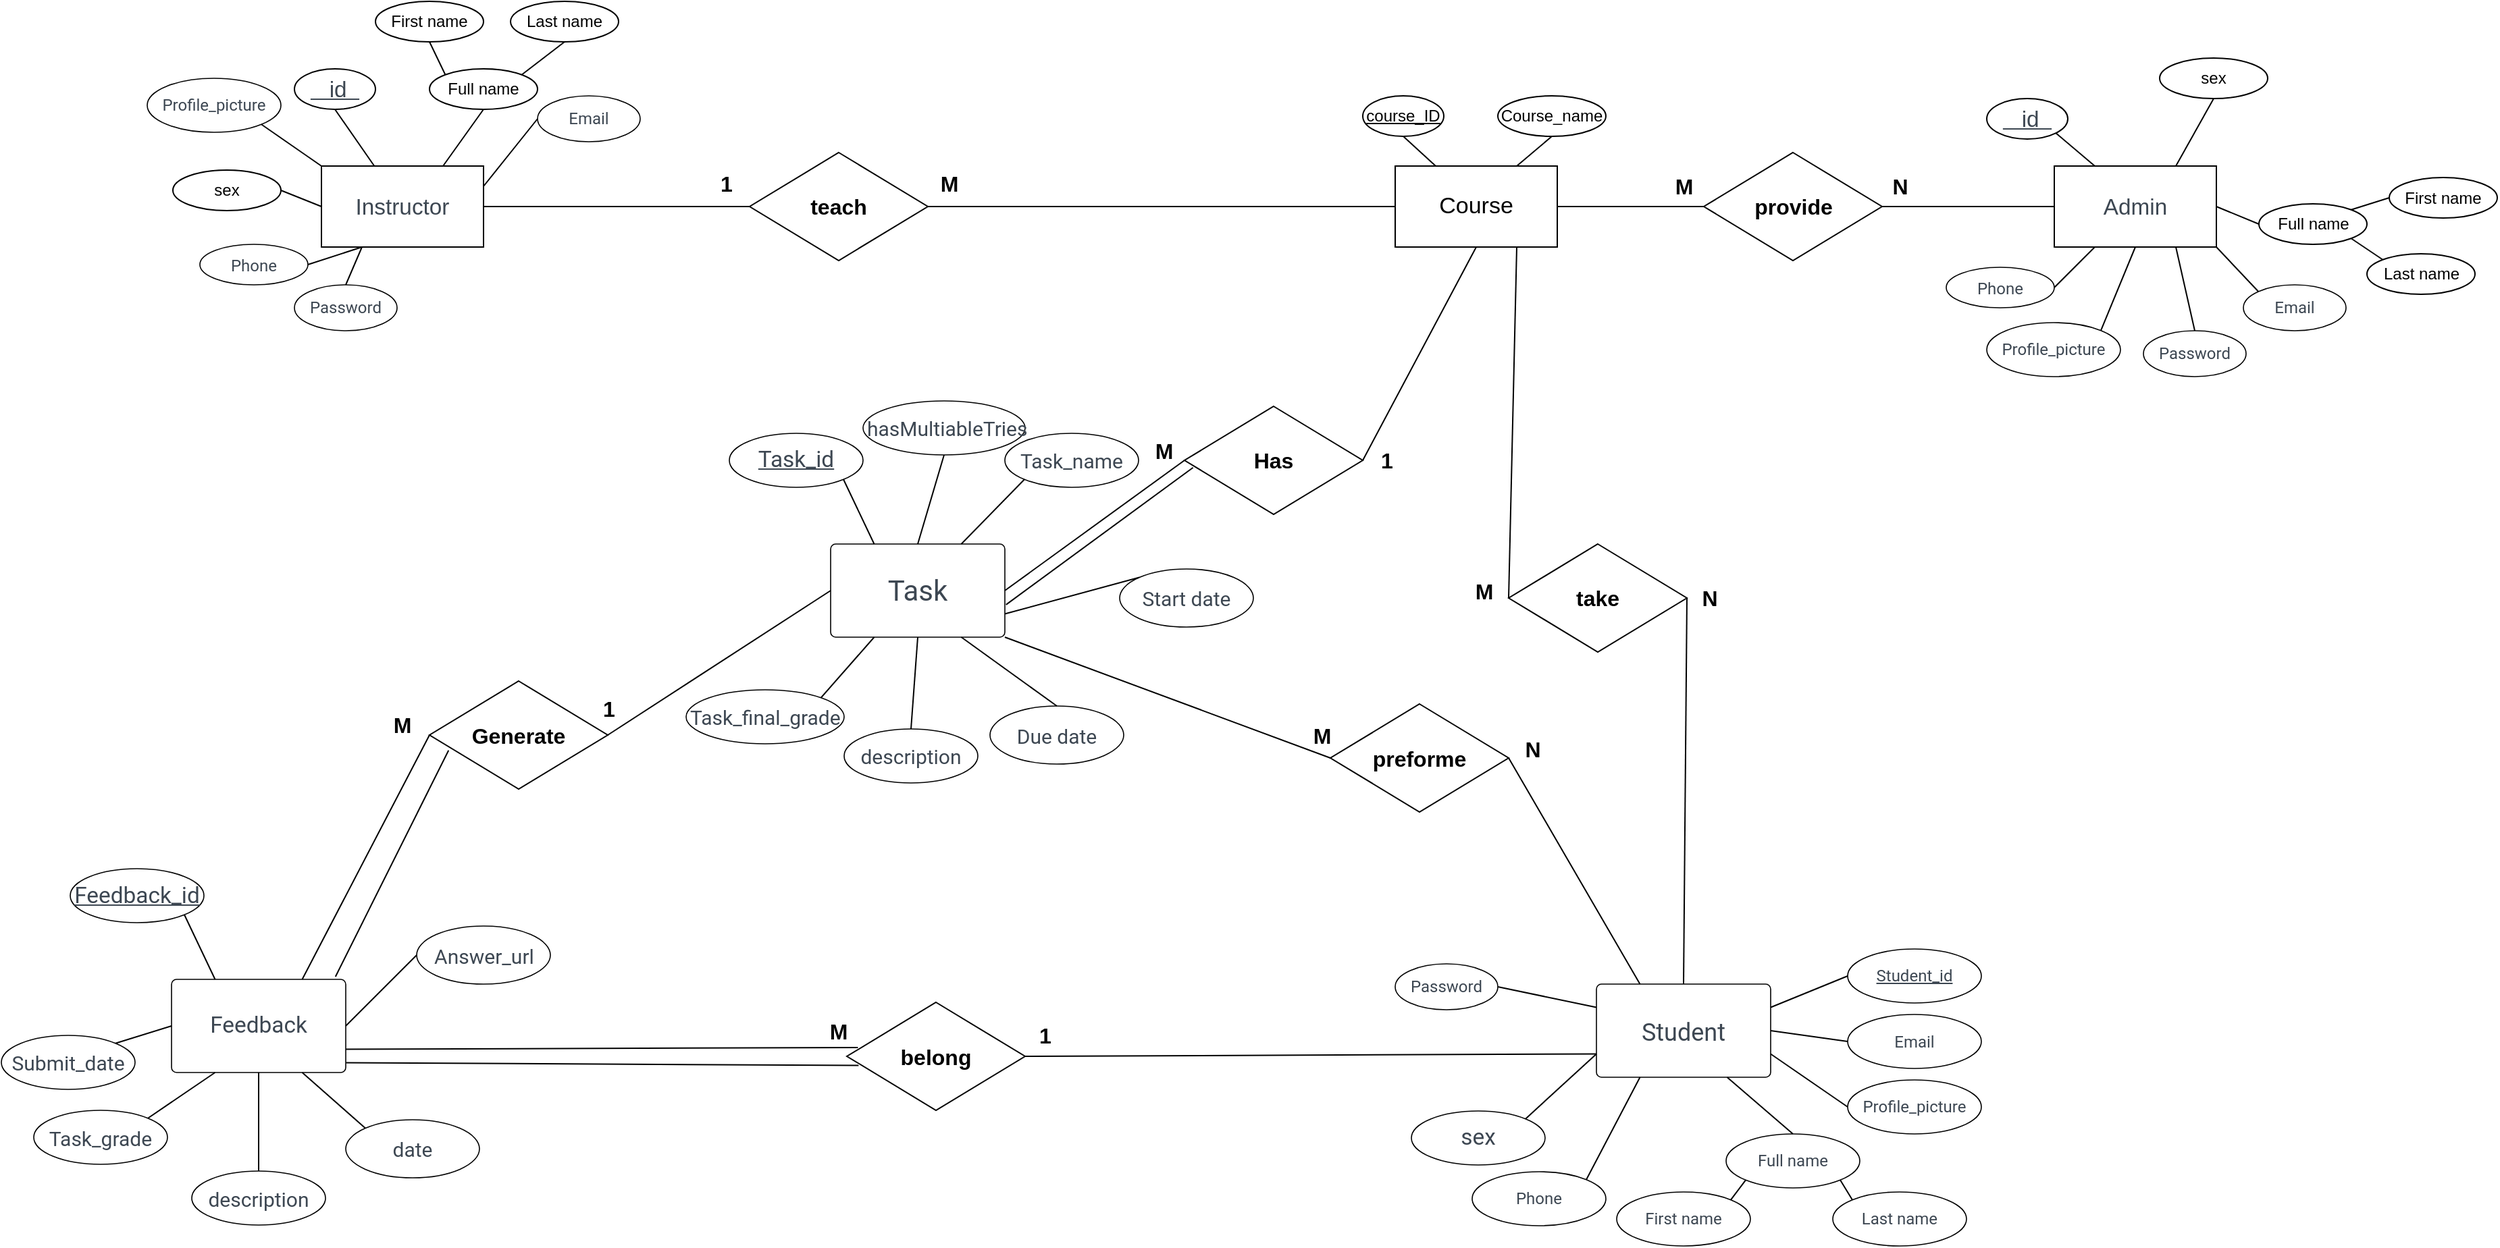 <mxfile version="24.2.3" type="github" pages="2">
  <diagram id="R2lEEEUBdFMjLlhIrx00" name="Page-1">
    <mxGraphModel dx="1588" dy="908" grid="1" gridSize="12" guides="1" tooltips="1" connect="1" arrows="1" fold="1" page="1" pageScale="1" pageWidth="900" pageHeight="1600" math="0" shadow="0" extFonts="Permanent Marker^https://fonts.googleapis.com/css?family=Permanent+Marker">
      <root>
        <mxCell id="0" />
        <mxCell id="1" parent="0" />
        <mxCell id="i_z6lznoOYtikd_7tGOS-1" value="&lt;font style=&quot;font-size: 17px;&quot;&gt;Course&lt;/font&gt;" style="rounded=0;whiteSpace=wrap;html=1;" parent="1" vertex="1">
          <mxGeometry x="1188" y="224" width="120" height="60" as="geometry" />
        </mxCell>
        <mxCell id="i_z6lznoOYtikd_7tGOS-2" value="&lt;u&gt;course_ID&lt;/u&gt;" style="ellipse;whiteSpace=wrap;html=1;" parent="1" vertex="1">
          <mxGeometry x="1164" y="172" width="60" height="30" as="geometry" />
        </mxCell>
        <mxCell id="i_z6lznoOYtikd_7tGOS-3" value="Course_name" style="ellipse;whiteSpace=wrap;html=1;" parent="1" vertex="1">
          <mxGeometry x="1264" y="172" width="80" height="30" as="geometry" />
        </mxCell>
        <mxCell id="i_z6lznoOYtikd_7tGOS-4" value="" style="endArrow=none;html=1;rounded=0;entryX=0.5;entryY=1;entryDx=0;entryDy=0;exitX=0.25;exitY=0;exitDx=0;exitDy=0;" parent="1" source="i_z6lznoOYtikd_7tGOS-1" target="i_z6lznoOYtikd_7tGOS-2" edge="1">
          <mxGeometry width="50" height="50" relative="1" as="geometry">
            <mxPoint x="1344" y="332" as="sourcePoint" />
            <mxPoint x="1394" y="282" as="targetPoint" />
          </mxGeometry>
        </mxCell>
        <mxCell id="i_z6lznoOYtikd_7tGOS-5" value="" style="endArrow=none;html=1;rounded=0;entryX=0.5;entryY=1;entryDx=0;entryDy=0;exitX=0.75;exitY=0;exitDx=0;exitDy=0;" parent="1" source="i_z6lznoOYtikd_7tGOS-1" target="i_z6lznoOYtikd_7tGOS-3" edge="1">
          <mxGeometry width="50" height="50" relative="1" as="geometry">
            <mxPoint x="1224" y="242" as="sourcePoint" />
            <mxPoint x="1204" y="212" as="targetPoint" />
          </mxGeometry>
        </mxCell>
        <mxCell id="i_z6lznoOYtikd_7tGOS-6" value="&lt;span data-lucid-content=&quot;{&amp;quot;t&amp;quot;:&amp;quot;Instructor&amp;quot;,&amp;quot;m&amp;quot;:[{&amp;quot;s&amp;quot;:0,&amp;quot;n&amp;quot;:&amp;quot;a&amp;quot;,&amp;quot;v&amp;quot;:&amp;quot;center&amp;quot;},{&amp;quot;s&amp;quot;:0,&amp;quot;n&amp;quot;:&amp;quot;f&amp;quot;,&amp;quot;v&amp;quot;:&amp;quot;Roboto&amp;quot;,&amp;quot;e&amp;quot;:10},{&amp;quot;s&amp;quot;:0,&amp;quot;n&amp;quot;:&amp;quot;fc&amp;quot;,&amp;quot;v&amp;quot;:&amp;quot;Regular&amp;quot;,&amp;quot;e&amp;quot;:10},{&amp;quot;s&amp;quot;:0,&amp;quot;n&amp;quot;:&amp;quot;fid&amp;quot;,&amp;quot;v&amp;quot;:80337,&amp;quot;e&amp;quot;:10},{&amp;quot;s&amp;quot;:0,&amp;quot;n&amp;quot;:&amp;quot;s&amp;quot;,&amp;quot;v&amp;quot;:22.222,&amp;quot;e&amp;quot;:10},{&amp;quot;s&amp;quot;:0,&amp;quot;n&amp;quot;:&amp;quot;c&amp;quot;,&amp;quot;v&amp;quot;:&amp;quot;#3d4752ff&amp;quot;,&amp;quot;e&amp;quot;:10}]}&quot; data-lucid-type=&quot;application/vnd.lucid.text&quot;&gt;&lt;span style=&quot;color:#3d4752;font-size:16.667px;&quot;&gt;Instructor&lt;/span&gt;&lt;/span&gt;" style="rounded=0;whiteSpace=wrap;html=1;" parent="1" vertex="1">
          <mxGeometry x="393" y="224" width="120" height="60" as="geometry" />
        </mxCell>
        <mxCell id="i_z6lznoOYtikd_7tGOS-7" value="&lt;font color=&quot;#3d4752&quot;&gt;&lt;span style=&quot;font-size: 16.667px;&quot;&gt;&lt;u&gt;&amp;nbsp; &amp;nbsp;id&amp;nbsp;&amp;nbsp;&lt;/u&gt;&lt;/span&gt;&lt;/font&gt;" style="ellipse;whiteSpace=wrap;html=1;" parent="1" vertex="1">
          <mxGeometry x="373" y="152" width="60" height="30" as="geometry" />
        </mxCell>
        <mxCell id="i_z6lznoOYtikd_7tGOS-8" value="Full name" style="ellipse;whiteSpace=wrap;html=1;" parent="1" vertex="1">
          <mxGeometry x="473" y="152" width="80" height="30" as="geometry" />
        </mxCell>
        <mxCell id="i_z6lznoOYtikd_7tGOS-9" value="" style="endArrow=none;html=1;rounded=0;entryX=0.5;entryY=1;entryDx=0;entryDy=0;" parent="1" source="i_z6lznoOYtikd_7tGOS-6" target="i_z6lznoOYtikd_7tGOS-7" edge="1">
          <mxGeometry width="50" height="50" relative="1" as="geometry">
            <mxPoint x="553" y="312" as="sourcePoint" />
            <mxPoint x="603" y="262" as="targetPoint" />
          </mxGeometry>
        </mxCell>
        <mxCell id="i_z6lznoOYtikd_7tGOS-10" value="" style="endArrow=none;html=1;rounded=0;entryX=0.5;entryY=1;entryDx=0;entryDy=0;exitX=0.75;exitY=0;exitDx=0;exitDy=0;" parent="1" source="i_z6lznoOYtikd_7tGOS-6" target="i_z6lznoOYtikd_7tGOS-8" edge="1">
          <mxGeometry width="50" height="50" relative="1" as="geometry">
            <mxPoint x="433" y="222" as="sourcePoint" />
            <mxPoint x="413" y="192" as="targetPoint" />
          </mxGeometry>
        </mxCell>
        <mxCell id="i_z6lznoOYtikd_7tGOS-11" value="" style="endArrow=none;html=1;rounded=0;entryX=0.5;entryY=1;entryDx=0;entryDy=0;exitX=1;exitY=0;exitDx=0;exitDy=0;" parent="1" source="i_z6lznoOYtikd_7tGOS-8" target="i_z6lznoOYtikd_7tGOS-12" edge="1">
          <mxGeometry width="50" height="50" relative="1" as="geometry">
            <mxPoint x="533" y="152" as="sourcePoint" />
            <mxPoint x="463" y="132" as="targetPoint" />
          </mxGeometry>
        </mxCell>
        <mxCell id="i_z6lznoOYtikd_7tGOS-12" value="Last name" style="ellipse;whiteSpace=wrap;html=1;" parent="1" vertex="1">
          <mxGeometry x="533" y="102" width="80" height="30" as="geometry" />
        </mxCell>
        <mxCell id="i_z6lznoOYtikd_7tGOS-14" value="First name" style="ellipse;whiteSpace=wrap;html=1;" parent="1" vertex="1">
          <mxGeometry x="433" y="102" width="80" height="30" as="geometry" />
        </mxCell>
        <mxCell id="i_z6lznoOYtikd_7tGOS-15" value="" style="endArrow=none;html=1;rounded=0;entryX=0.5;entryY=1;entryDx=0;entryDy=0;exitX=0;exitY=0;exitDx=0;exitDy=0;" parent="1" source="i_z6lznoOYtikd_7tGOS-8" target="i_z6lznoOYtikd_7tGOS-14" edge="1">
          <mxGeometry width="50" height="50" relative="1" as="geometry">
            <mxPoint x="441" y="152" as="sourcePoint" />
            <mxPoint x="363" y="128" as="targetPoint" />
          </mxGeometry>
        </mxCell>
        <mxCell id="i_z6lznoOYtikd_7tGOS-16" value="sex" style="ellipse;whiteSpace=wrap;html=1;" parent="1" vertex="1">
          <mxGeometry x="283" y="227" width="80" height="30" as="geometry" />
        </mxCell>
        <mxCell id="i_z6lznoOYtikd_7tGOS-17" value="" style="endArrow=none;html=1;rounded=0;entryX=1;entryY=0.5;entryDx=0;entryDy=0;exitX=0;exitY=0.5;exitDx=0;exitDy=0;" parent="1" source="i_z6lznoOYtikd_7tGOS-6" target="i_z6lznoOYtikd_7tGOS-16" edge="1">
          <mxGeometry width="50" height="50" relative="1" as="geometry">
            <mxPoint x="383" y="242" as="sourcePoint" />
            <mxPoint x="223" y="262" as="targetPoint" />
          </mxGeometry>
        </mxCell>
        <mxCell id="i_z6lznoOYtikd_7tGOS-18" value="&lt;font style=&quot;font-size: 12px;&quot;&gt;Phone&lt;/font&gt;" style="html=1;overflow=block;blockSpacing=1;whiteSpace=wrap;ellipse;fontSize=16.7;fontFamily=Roboto;fontColor=#3d4752;align=center;spacing=3.8;strokeOpacity=100;fillOpacity=100;rounded=1;absoluteArcSize=1;arcSize=7.5;fillColor=#ffffff;strokeWidth=0.8;lucidId=z8Jo-k4NWJHX;" parent="1" vertex="1">
          <mxGeometry x="303" y="282" width="80" height="30" as="geometry" />
        </mxCell>
        <mxCell id="i_z6lznoOYtikd_7tGOS-19" value="" style="endArrow=none;html=1;rounded=0;entryX=1;entryY=0.5;entryDx=0;entryDy=0;exitX=0.25;exitY=1;exitDx=0;exitDy=0;" parent="1" source="i_z6lznoOYtikd_7tGOS-6" target="i_z6lznoOYtikd_7tGOS-18" edge="1">
          <mxGeometry width="50" height="50" relative="1" as="geometry">
            <mxPoint x="403" y="252" as="sourcePoint" />
            <mxPoint x="373" y="252" as="targetPoint" />
          </mxGeometry>
        </mxCell>
        <mxCell id="i_z6lznoOYtikd_7tGOS-20" value="&lt;font style=&quot;font-size: 18px;&quot;&gt;Student&lt;/font&gt;" style="html=1;overflow=block;blockSpacing=1;whiteSpace=wrap;fontSize=12;fontFamily=Roboto;fontColor=#3d4752;align=center;spacing=3.8;strokeOpacity=100;fillOpacity=100;rounded=1;absoluteArcSize=1;arcSize=7.5;fillColor=#ffffff;strokeWidth=0.8;lucidId=z8JoEd9-YmlO;" parent="1" vertex="1">
          <mxGeometry x="1337" y="830" width="129" height="69" as="geometry" />
        </mxCell>
        <mxCell id="i_z6lznoOYtikd_7tGOS-21" value="Student_id" style="html=1;overflow=block;blockSpacing=1;whiteSpace=wrap;ellipse;fontSize=12;fontFamily=Roboto;fontColor=#3d4752;fontStyle=4;align=center;spacing=3.8;strokeOpacity=100;fillOpacity=100;rounded=1;absoluteArcSize=1;arcSize=7.5;fillColor=#ffffff;strokeWidth=0.8;lucidId=z8JoCJyMGK~t;" parent="1" vertex="1">
          <mxGeometry x="1523" y="804" width="99" height="40" as="geometry" />
        </mxCell>
        <mxCell id="i_z6lznoOYtikd_7tGOS-22" value="sex" style="html=1;overflow=block;blockSpacing=1;whiteSpace=wrap;ellipse;fontSize=16.7;fontFamily=Roboto;fontColor=#3d4752;align=center;spacing=3.8;strokeOpacity=100;fillOpacity=100;rounded=1;absoluteArcSize=1;arcSize=7.5;fillColor=#ffffff;strokeWidth=0.8;lucidId=z8JoteWYO.Ik;" parent="1" vertex="1">
          <mxGeometry x="1200" y="924" width="99" height="40" as="geometry" />
        </mxCell>
        <mxCell id="i_z6lznoOYtikd_7tGOS-23" value="Email" style="html=1;overflow=block;blockSpacing=1;whiteSpace=wrap;ellipse;fontSize=12;fontFamily=Roboto;fontColor=#3d4752;align=center;spacing=3.8;strokeOpacity=100;fillOpacity=100;rounded=1;absoluteArcSize=1;arcSize=7.5;fillColor=#ffffff;strokeWidth=0.8;lucidId=z8Jo22FM75JE;" parent="1" vertex="1">
          <mxGeometry x="1523" y="852.5" width="99" height="40" as="geometry" />
        </mxCell>
        <mxCell id="i_z6lznoOYtikd_7tGOS-24" value="Last name" style="html=1;overflow=block;blockSpacing=1;whiteSpace=wrap;ellipse;fontSize=12;fontFamily=Roboto;fontColor=#3d4752;align=center;spacing=3.8;strokeOpacity=100;fillOpacity=100;rounded=1;absoluteArcSize=1;arcSize=7.5;fillColor=#ffffff;strokeWidth=0.8;lucidId=z8JovfZtf-X.;" parent="1" vertex="1">
          <mxGeometry x="1512" y="984" width="99" height="40" as="geometry" />
        </mxCell>
        <mxCell id="i_z6lznoOYtikd_7tGOS-25" value="First name" style="html=1;overflow=block;blockSpacing=1;whiteSpace=wrap;ellipse;fontSize=12;fontFamily=Roboto;fontColor=#3d4752;align=center;spacing=3.8;strokeOpacity=100;fillOpacity=100;rounded=1;absoluteArcSize=1;arcSize=7.5;fillColor=#ffffff;strokeWidth=0.8;lucidId=z8JoeJ7rZD8_;" parent="1" vertex="1">
          <mxGeometry x="1352" y="984" width="99" height="40" as="geometry" />
        </mxCell>
        <mxCell id="i_z6lznoOYtikd_7tGOS-26" value="Full name" style="html=1;overflow=block;blockSpacing=1;whiteSpace=wrap;ellipse;fontSize=12;fontFamily=Roboto;fontColor=#3d4752;align=center;spacing=3.8;strokeOpacity=100;fillOpacity=100;rounded=1;absoluteArcSize=1;arcSize=7.5;fillColor=#ffffff;strokeWidth=0.8;lucidId=z8Johrm2VvJX;" parent="1" vertex="1">
          <mxGeometry x="1433" y="941" width="99" height="40" as="geometry" />
        </mxCell>
        <mxCell id="i_z6lznoOYtikd_7tGOS-31" value="Phone" style="html=1;overflow=block;blockSpacing=1;whiteSpace=wrap;ellipse;fontSize=12;fontFamily=Roboto;fontColor=#3d4752;align=center;spacing=3.8;strokeOpacity=100;fillOpacity=100;rounded=1;absoluteArcSize=1;arcSize=7.5;fillColor=#ffffff;strokeWidth=0.8;lucidId=z8Jo_kVTW3VQ;" parent="1" vertex="1">
          <mxGeometry x="1245" y="969" width="99" height="40" as="geometry" />
        </mxCell>
        <mxCell id="i_z6lznoOYtikd_7tGOS-35" value="" style="endArrow=none;html=1;rounded=0;entryX=1;entryY=0;entryDx=0;entryDy=0;exitX=0;exitY=0.75;exitDx=0;exitDy=0;fontSize=12;" parent="1" source="i_z6lznoOYtikd_7tGOS-20" target="i_z6lznoOYtikd_7tGOS-22" edge="1">
          <mxGeometry width="50" height="50" relative="1" as="geometry">
            <mxPoint x="1296" y="816" as="sourcePoint" />
            <mxPoint x="1284" y="864" as="targetPoint" />
          </mxGeometry>
        </mxCell>
        <mxCell id="i_z6lznoOYtikd_7tGOS-37" value="" style="endArrow=none;html=1;rounded=0;entryX=1;entryY=0;entryDx=0;entryDy=0;exitX=0.25;exitY=1;exitDx=0;exitDy=0;fontSize=12;" parent="1" source="i_z6lznoOYtikd_7tGOS-20" target="i_z6lznoOYtikd_7tGOS-31" edge="1">
          <mxGeometry width="50" height="50" relative="1" as="geometry">
            <mxPoint x="1349" y="894" as="sourcePoint" />
            <mxPoint x="1296" y="942" as="targetPoint" />
          </mxGeometry>
        </mxCell>
        <mxCell id="i_z6lznoOYtikd_7tGOS-38" value="" style="endArrow=none;html=1;rounded=0;entryX=0.5;entryY=0;entryDx=0;entryDy=0;exitX=0.75;exitY=1;exitDx=0;exitDy=0;fontSize=12;" parent="1" source="i_z6lznoOYtikd_7tGOS-20" target="i_z6lznoOYtikd_7tGOS-26" edge="1">
          <mxGeometry width="50" height="50" relative="1" as="geometry">
            <mxPoint x="1381" y="911" as="sourcePoint" />
            <mxPoint x="1330" y="981" as="targetPoint" />
          </mxGeometry>
        </mxCell>
        <mxCell id="i_z6lznoOYtikd_7tGOS-39" value="" style="endArrow=none;html=1;rounded=0;entryX=1;entryY=0;entryDx=0;entryDy=0;exitX=0;exitY=1;exitDx=0;exitDy=0;fontSize=12;" parent="1" source="i_z6lznoOYtikd_7tGOS-26" target="i_z6lznoOYtikd_7tGOS-25" edge="1">
          <mxGeometry width="50" height="50" relative="1" as="geometry">
            <mxPoint x="1446" y="911" as="sourcePoint" />
            <mxPoint x="1495" y="953" as="targetPoint" />
          </mxGeometry>
        </mxCell>
        <mxCell id="i_z6lznoOYtikd_7tGOS-40" value="" style="endArrow=none;html=1;rounded=0;entryX=0;entryY=0;entryDx=0;entryDy=0;exitX=1;exitY=1;exitDx=0;exitDy=0;fontSize=12;" parent="1" source="i_z6lznoOYtikd_7tGOS-26" target="i_z6lznoOYtikd_7tGOS-24" edge="1">
          <mxGeometry width="50" height="50" relative="1" as="geometry">
            <mxPoint x="1460" y="987" as="sourcePoint" />
            <mxPoint x="1448" y="1017" as="targetPoint" />
          </mxGeometry>
        </mxCell>
        <mxCell id="i_z6lznoOYtikd_7tGOS-41" value="" style="endArrow=none;html=1;rounded=0;entryX=0;entryY=0.5;entryDx=0;entryDy=0;exitX=1;exitY=0.5;exitDx=0;exitDy=0;fontSize=12;" parent="1" source="i_z6lznoOYtikd_7tGOS-20" target="i_z6lznoOYtikd_7tGOS-23" edge="1">
          <mxGeometry width="50" height="50" relative="1" as="geometry">
            <mxPoint x="1446" y="911" as="sourcePoint" />
            <mxPoint x="1495" y="953" as="targetPoint" />
          </mxGeometry>
        </mxCell>
        <mxCell id="i_z6lznoOYtikd_7tGOS-42" value="" style="endArrow=none;html=1;rounded=0;entryX=0;entryY=0.5;entryDx=0;entryDy=0;exitX=1;exitY=0.25;exitDx=0;exitDy=0;fontSize=12;" parent="1" source="i_z6lznoOYtikd_7tGOS-20" target="i_z6lznoOYtikd_7tGOS-21" edge="1">
          <mxGeometry width="50" height="50" relative="1" as="geometry">
            <mxPoint x="1478" y="894" as="sourcePoint" />
            <mxPoint x="1565" y="926" as="targetPoint" />
          </mxGeometry>
        </mxCell>
        <mxCell id="i_z6lznoOYtikd_7tGOS-43" value="" style="endArrow=none;html=1;rounded=0;entryX=0;entryY=0.5;entryDx=0;entryDy=0;exitX=1;exitY=0.25;exitDx=0;exitDy=0;fontSize=12;" parent="1" source="i_z6lznoOYtikd_7tGOS-6" target="i_z6lznoOYtikd_7tGOS-44" edge="1">
          <mxGeometry width="50" height="50" relative="1" as="geometry">
            <mxPoint x="761" y="382" as="sourcePoint" />
            <mxPoint x="790" y="453" as="targetPoint" />
          </mxGeometry>
        </mxCell>
        <mxCell id="i_z6lznoOYtikd_7tGOS-44" value="Email" style="html=1;overflow=block;blockSpacing=1;whiteSpace=wrap;ellipse;fontSize=12;fontFamily=Roboto;fontColor=#3d4752;align=center;spacing=3.8;strokeOpacity=100;fillOpacity=100;rounded=1;absoluteArcSize=1;arcSize=7.5;fillColor=#ffffff;strokeWidth=0.8;lucidId=z8Jo22FM75JE;" parent="1" vertex="1">
          <mxGeometry x="553" y="172" width="76" height="34" as="geometry" />
        </mxCell>
        <mxCell id="i_z6lznoOYtikd_7tGOS-45" value="&lt;font style=&quot;font-size: 21px;&quot;&gt;Task&lt;/font&gt;" style="html=1;overflow=block;blockSpacing=1;whiteSpace=wrap;fontSize=16.7;fontFamily=Roboto;fontColor=#3d4752;align=center;spacing=3.8;strokeOpacity=100;fillOpacity=100;rounded=1;absoluteArcSize=1;arcSize=7.5;fillColor=#ffffff;strokeWidth=0.8;lucidId=z8JohozBBHBn;" parent="1" vertex="1">
          <mxGeometry x="770" y="504" width="129" height="69" as="geometry" />
        </mxCell>
        <mxCell id="i_z6lznoOYtikd_7tGOS-46" value="Task_id" style="html=1;overflow=block;blockSpacing=1;whiteSpace=wrap;ellipse;fontSize=16.7;fontFamily=Roboto;fontColor=#3d4752;fontStyle=4;align=center;spacing=3.8;strokeOpacity=100;fillOpacity=100;rounded=1;absoluteArcSize=1;arcSize=7.5;fillColor=#ffffff;strokeWidth=0.8;lucidId=z8JogII6C4fO;" parent="1" vertex="1">
          <mxGeometry x="695" y="422" width="99" height="40" as="geometry" />
        </mxCell>
        <mxCell id="i_z6lznoOYtikd_7tGOS-47" value="Task_name" style="html=1;overflow=block;blockSpacing=1;whiteSpace=wrap;ellipse;fontSize=15;fontFamily=Roboto;fontColor=#3d4752;align=center;spacing=3.8;strokeOpacity=100;fillOpacity=100;rounded=1;absoluteArcSize=1;arcSize=7.5;fillColor=#ffffff;strokeWidth=0.8;lucidId=z8JoUT3BMebs;" parent="1" vertex="1">
          <mxGeometry x="899" y="422" width="99" height="40" as="geometry" />
        </mxCell>
        <mxCell id="i_z6lznoOYtikd_7tGOS-50" value="Task_final_grade" style="html=1;overflow=block;blockSpacing=1;whiteSpace=wrap;ellipse;fontSize=15;fontFamily=Roboto;fontColor=#3d4752;align=center;spacing=3.8;strokeOpacity=100;fillOpacity=100;rounded=1;absoluteArcSize=1;arcSize=7.5;fillColor=#ffffff;strokeWidth=0.8;lucidId=z8JojGHYJCK3;" parent="1" vertex="1">
          <mxGeometry x="663" y="612" width="117" height="40" as="geometry" />
        </mxCell>
        <mxCell id="i_z6lznoOYtikd_7tGOS-52" value="Due date" style="html=1;overflow=block;blockSpacing=1;whiteSpace=wrap;ellipse;fontSize=15;fontFamily=Roboto;fontColor=#3d4752;align=center;spacing=3.8;strokeOpacity=100;fillOpacity=100;rounded=1;absoluteArcSize=1;arcSize=7.5;fillColor=#ffffff;strokeWidth=0.8;lucidId=z8JohxosX_.u;" parent="1" vertex="1">
          <mxGeometry x="888" y="624" width="99" height="43" as="geometry" />
        </mxCell>
        <mxCell id="i_z6lznoOYtikd_7tGOS-55" value="description" style="html=1;overflow=block;blockSpacing=1;whiteSpace=wrap;ellipse;fontSize=15;fontFamily=Roboto;fontColor=#3d4752;align=center;spacing=3.8;strokeOpacity=100;fillOpacity=100;rounded=1;absoluteArcSize=1;arcSize=7.5;fillColor=#ffffff;strokeWidth=0.8;lucidId=z8JoMihmaZ54;" parent="1" vertex="1">
          <mxGeometry x="780" y="641" width="99" height="40" as="geometry" />
        </mxCell>
        <mxCell id="i_z6lznoOYtikd_7tGOS-56" value="Start date" style="html=1;overflow=block;blockSpacing=1;whiteSpace=wrap;ellipse;fontSize=15;fontFamily=Roboto;fontColor=#3d4752;align=center;spacing=3.8;strokeOpacity=100;fillOpacity=100;rounded=1;absoluteArcSize=1;arcSize=7.5;fillColor=#ffffff;strokeWidth=0.8;lucidId=z8Jo9Yp90vg3;" parent="1" vertex="1">
          <mxGeometry x="984" y="522.5" width="99" height="43" as="geometry" />
        </mxCell>
        <mxCell id="i_z6lznoOYtikd_7tGOS-58" value="" style="endArrow=none;html=1;rounded=0;entryX=1;entryY=1;entryDx=0;entryDy=0;exitX=0.25;exitY=0;exitDx=0;exitDy=0;fontSize=12;" parent="1" source="i_z6lznoOYtikd_7tGOS-45" target="i_z6lznoOYtikd_7tGOS-46" edge="1">
          <mxGeometry width="50" height="50" relative="1" as="geometry">
            <mxPoint x="1246" y="680" as="sourcePoint" />
            <mxPoint x="1303" y="657" as="targetPoint" />
          </mxGeometry>
        </mxCell>
        <mxCell id="i_z6lznoOYtikd_7tGOS-59" value="" style="endArrow=none;html=1;rounded=0;entryX=0;entryY=1;entryDx=0;entryDy=0;exitX=0.75;exitY=0;exitDx=0;exitDy=0;fontSize=12;" parent="1" source="i_z6lznoOYtikd_7tGOS-45" target="i_z6lznoOYtikd_7tGOS-47" edge="1">
          <mxGeometry width="50" height="50" relative="1" as="geometry">
            <mxPoint x="814" y="516" as="sourcePoint" />
            <mxPoint x="791" y="468" as="targetPoint" />
          </mxGeometry>
        </mxCell>
        <mxCell id="i_z6lznoOYtikd_7tGOS-60" value="" style="endArrow=none;html=1;rounded=0;entryX=0;entryY=0;entryDx=0;entryDy=0;exitX=1;exitY=0.75;exitDx=0;exitDy=0;fontSize=12;" parent="1" source="i_z6lznoOYtikd_7tGOS-45" target="i_z6lznoOYtikd_7tGOS-56" edge="1">
          <mxGeometry width="50" height="50" relative="1" as="geometry">
            <mxPoint x="879" y="516" as="sourcePoint" />
            <mxPoint x="926" y="468" as="targetPoint" />
          </mxGeometry>
        </mxCell>
        <mxCell id="i_z6lznoOYtikd_7tGOS-61" value="" style="endArrow=none;html=1;rounded=0;entryX=1;entryY=0;entryDx=0;entryDy=0;exitX=0.25;exitY=1;exitDx=0;exitDy=0;fontSize=12;" parent="1" source="i_z6lznoOYtikd_7tGOS-45" target="i_z6lznoOYtikd_7tGOS-50" edge="1">
          <mxGeometry width="50" height="50" relative="1" as="geometry">
            <mxPoint x="879" y="585" as="sourcePoint" />
            <mxPoint x="926" y="626" as="targetPoint" />
          </mxGeometry>
        </mxCell>
        <mxCell id="i_z6lznoOYtikd_7tGOS-62" value="" style="endArrow=none;html=1;rounded=0;entryX=0.5;entryY=0;entryDx=0;entryDy=0;exitX=0.5;exitY=1;exitDx=0;exitDy=0;fontSize=12;" parent="1" source="i_z6lznoOYtikd_7tGOS-45" target="i_z6lznoOYtikd_7tGOS-55" edge="1">
          <mxGeometry width="50" height="50" relative="1" as="geometry">
            <mxPoint x="814" y="585" as="sourcePoint" />
            <mxPoint x="764" y="619" as="targetPoint" />
          </mxGeometry>
        </mxCell>
        <mxCell id="i_z6lznoOYtikd_7tGOS-63" value="" style="endArrow=none;html=1;rounded=0;entryX=0.5;entryY=0;entryDx=0;entryDy=0;exitX=0.75;exitY=1;exitDx=0;exitDy=0;fontSize=12;" parent="1" source="i_z6lznoOYtikd_7tGOS-45" target="i_z6lznoOYtikd_7tGOS-52" edge="1">
          <mxGeometry width="50" height="50" relative="1" as="geometry">
            <mxPoint x="847" y="585" as="sourcePoint" />
            <mxPoint x="800" y="669" as="targetPoint" />
          </mxGeometry>
        </mxCell>
        <mxCell id="i_z6lznoOYtikd_7tGOS-64" value="Feedback" style="html=1;overflow=block;blockSpacing=1;whiteSpace=wrap;fontSize=16.7;fontFamily=Roboto;fontColor=#3d4752;align=center;spacing=3.8;strokeOpacity=100;fillOpacity=100;rounded=1;absoluteArcSize=1;arcSize=7.5;fillColor=#ffffff;strokeWidth=0.8;lucidId=z8JohozBBHBn;" parent="1" vertex="1">
          <mxGeometry x="282" y="826.5" width="129" height="69" as="geometry" />
        </mxCell>
        <mxCell id="i_z6lznoOYtikd_7tGOS-65" value="Feedback_id" style="html=1;overflow=block;blockSpacing=1;whiteSpace=wrap;ellipse;fontSize=16.7;fontFamily=Roboto;fontColor=#3d4752;fontStyle=4;align=center;spacing=3.8;strokeOpacity=100;fillOpacity=100;rounded=1;absoluteArcSize=1;arcSize=7.5;fillColor=#ffffff;strokeWidth=0.8;lucidId=z8JogII6C4fO;" parent="1" vertex="1">
          <mxGeometry x="207" y="744.5" width="99" height="40" as="geometry" />
        </mxCell>
        <mxCell id="i_z6lznoOYtikd_7tGOS-67" value="Task_grade" style="html=1;overflow=block;blockSpacing=1;whiteSpace=wrap;ellipse;fontSize=15;fontFamily=Roboto;fontColor=#3d4752;align=center;spacing=3.8;strokeOpacity=100;fillOpacity=100;rounded=1;absoluteArcSize=1;arcSize=7.5;fillColor=#ffffff;strokeWidth=0.8;lucidId=z8JojGHYJCK3;" parent="1" vertex="1">
          <mxGeometry x="180" y="923.5" width="99" height="40" as="geometry" />
        </mxCell>
        <mxCell id="i_z6lznoOYtikd_7tGOS-69" value="description" style="html=1;overflow=block;blockSpacing=1;whiteSpace=wrap;ellipse;fontSize=15;fontFamily=Roboto;fontColor=#3d4752;align=center;spacing=3.8;strokeOpacity=100;fillOpacity=100;rounded=1;absoluteArcSize=1;arcSize=7.5;fillColor=#ffffff;strokeWidth=0.8;lucidId=z8JoMihmaZ54;" parent="1" vertex="1">
          <mxGeometry x="297" y="968.5" width="99" height="40" as="geometry" />
        </mxCell>
        <mxCell id="i_z6lznoOYtikd_7tGOS-70" value="date" style="html=1;overflow=block;blockSpacing=1;whiteSpace=wrap;ellipse;fontSize=15;fontFamily=Roboto;fontColor=#3d4752;align=center;spacing=3.8;strokeOpacity=100;fillOpacity=100;rounded=1;absoluteArcSize=1;arcSize=7.5;fillColor=#ffffff;strokeWidth=0.8;lucidId=z8Jo9Yp90vg3;" parent="1" vertex="1">
          <mxGeometry x="411" y="930.5" width="99" height="43" as="geometry" />
        </mxCell>
        <mxCell id="i_z6lznoOYtikd_7tGOS-71" value="" style="endArrow=none;html=1;rounded=0;entryX=1;entryY=1;entryDx=0;entryDy=0;exitX=0.25;exitY=0;exitDx=0;exitDy=0;fontSize=12;" parent="1" source="i_z6lznoOYtikd_7tGOS-64" target="i_z6lznoOYtikd_7tGOS-65" edge="1">
          <mxGeometry width="50" height="50" relative="1" as="geometry">
            <mxPoint x="758" y="1002.5" as="sourcePoint" />
            <mxPoint x="815" y="979.5" as="targetPoint" />
          </mxGeometry>
        </mxCell>
        <mxCell id="i_z6lznoOYtikd_7tGOS-73" value="" style="endArrow=none;html=1;rounded=0;entryX=0;entryY=0;entryDx=0;entryDy=0;exitX=0.75;exitY=1;exitDx=0;exitDy=0;fontSize=12;" parent="1" source="i_z6lznoOYtikd_7tGOS-64" target="i_z6lznoOYtikd_7tGOS-70" edge="1">
          <mxGeometry width="50" height="50" relative="1" as="geometry">
            <mxPoint x="391" y="838.5" as="sourcePoint" />
            <mxPoint x="438" y="790.5" as="targetPoint" />
          </mxGeometry>
        </mxCell>
        <mxCell id="i_z6lznoOYtikd_7tGOS-74" value="" style="endArrow=none;html=1;rounded=0;entryX=1;entryY=0;entryDx=0;entryDy=0;exitX=0.25;exitY=1;exitDx=0;exitDy=0;fontSize=12;" parent="1" source="i_z6lznoOYtikd_7tGOS-64" target="i_z6lznoOYtikd_7tGOS-67" edge="1">
          <mxGeometry width="50" height="50" relative="1" as="geometry">
            <mxPoint x="391" y="907.5" as="sourcePoint" />
            <mxPoint x="438" y="948.5" as="targetPoint" />
          </mxGeometry>
        </mxCell>
        <mxCell id="i_z6lznoOYtikd_7tGOS-75" value="" style="endArrow=none;html=1;rounded=0;exitX=0.5;exitY=1;exitDx=0;exitDy=0;fontSize=12;entryX=0.5;entryY=0;entryDx=0;entryDy=0;" parent="1" source="i_z6lznoOYtikd_7tGOS-64" target="i_z6lznoOYtikd_7tGOS-69" edge="1">
          <mxGeometry width="50" height="50" relative="1" as="geometry">
            <mxPoint x="326" y="907.5" as="sourcePoint" />
            <mxPoint x="336" y="972.5" as="targetPoint" />
          </mxGeometry>
        </mxCell>
        <mxCell id="i_z6lznoOYtikd_7tGOS-78" value="" style="endArrow=none;html=1;rounded=0;entryX=0.5;entryY=1;entryDx=0;entryDy=0;exitX=0.5;exitY=0;exitDx=0;exitDy=0;fontSize=12;" parent="1" source="i_z6lznoOYtikd_7tGOS-45" target="i_z6lznoOYtikd_7tGOS-79" edge="1">
          <mxGeometry width="50" height="50" relative="1" as="geometry">
            <mxPoint x="767" y="468" as="sourcePoint" />
            <mxPoint x="691" y="432" as="targetPoint" />
          </mxGeometry>
        </mxCell>
        <mxCell id="i_z6lznoOYtikd_7tGOS-79" value="hasMultiableTries" style="html=1;overflow=block;blockSpacing=1;whiteSpace=wrap;ellipse;fontSize=15;fontFamily=Roboto;fontColor=#3d4752;align=center;spacing=3.8;strokeOpacity=100;fillOpacity=100;rounded=1;absoluteArcSize=1;arcSize=7.5;fillColor=#ffffff;strokeWidth=0.8;lucidId=z8JoUT3BMebs;" parent="1" vertex="1">
          <mxGeometry x="794" y="398" width="120" height="40" as="geometry" />
        </mxCell>
        <mxCell id="i_z6lznoOYtikd_7tGOS-80" value="" style="endArrow=none;html=1;rounded=0;entryX=0.5;entryY=0;entryDx=0;entryDy=0;exitX=0.25;exitY=1;exitDx=0;exitDy=0;fontSize=12;" parent="1" source="i_z6lznoOYtikd_7tGOS-6" target="i_z6lznoOYtikd_7tGOS-81" edge="1">
          <mxGeometry width="50" height="50" relative="1" as="geometry">
            <mxPoint x="425" y="294.75" as="sourcePoint" />
            <mxPoint x="710" y="600.25" as="targetPoint" />
          </mxGeometry>
        </mxCell>
        <mxCell id="i_z6lznoOYtikd_7tGOS-81" value="Password" style="html=1;overflow=block;blockSpacing=1;whiteSpace=wrap;ellipse;fontSize=12;fontFamily=Roboto;fontColor=#3d4752;align=center;spacing=3.8;strokeOpacity=100;fillOpacity=100;rounded=1;absoluteArcSize=1;arcSize=7.5;fillColor=#ffffff;strokeWidth=0.8;lucidId=z8Jo22FM75JE;" parent="1" vertex="1">
          <mxGeometry x="373" y="312" width="76" height="34" as="geometry" />
        </mxCell>
        <mxCell id="i_z6lznoOYtikd_7tGOS-82" value="" style="endArrow=none;html=1;rounded=0;entryX=1;entryY=0.5;entryDx=0;entryDy=0;exitX=0;exitY=0.25;exitDx=0;exitDy=0;fontSize=12;" parent="1" source="i_z6lznoOYtikd_7tGOS-20" target="i_z6lznoOYtikd_7tGOS-83" edge="1">
          <mxGeometry width="50" height="50" relative="1" as="geometry">
            <mxPoint x="1238" y="830" as="sourcePoint" />
            <mxPoint x="1525" y="1158.25" as="targetPoint" />
          </mxGeometry>
        </mxCell>
        <mxCell id="i_z6lznoOYtikd_7tGOS-83" value="Password" style="html=1;overflow=block;blockSpacing=1;whiteSpace=wrap;ellipse;fontSize=12;fontFamily=Roboto;fontColor=#3d4752;align=center;spacing=3.8;strokeOpacity=100;fillOpacity=100;rounded=1;absoluteArcSize=1;arcSize=7.5;fillColor=#ffffff;strokeWidth=0.8;lucidId=z8Jo22FM75JE;" parent="1" vertex="1">
          <mxGeometry x="1188" y="815" width="76" height="34" as="geometry" />
        </mxCell>
        <mxCell id="i_z6lznoOYtikd_7tGOS-84" value="&lt;span data-lucid-content=&quot;{&amp;quot;t&amp;quot;:&amp;quot;Instructor&amp;quot;,&amp;quot;m&amp;quot;:[{&amp;quot;s&amp;quot;:0,&amp;quot;n&amp;quot;:&amp;quot;a&amp;quot;,&amp;quot;v&amp;quot;:&amp;quot;center&amp;quot;},{&amp;quot;s&amp;quot;:0,&amp;quot;n&amp;quot;:&amp;quot;f&amp;quot;,&amp;quot;v&amp;quot;:&amp;quot;Roboto&amp;quot;,&amp;quot;e&amp;quot;:10},{&amp;quot;s&amp;quot;:0,&amp;quot;n&amp;quot;:&amp;quot;fc&amp;quot;,&amp;quot;v&amp;quot;:&amp;quot;Regular&amp;quot;,&amp;quot;e&amp;quot;:10},{&amp;quot;s&amp;quot;:0,&amp;quot;n&amp;quot;:&amp;quot;fid&amp;quot;,&amp;quot;v&amp;quot;:80337,&amp;quot;e&amp;quot;:10},{&amp;quot;s&amp;quot;:0,&amp;quot;n&amp;quot;:&amp;quot;s&amp;quot;,&amp;quot;v&amp;quot;:22.222,&amp;quot;e&amp;quot;:10},{&amp;quot;s&amp;quot;:0,&amp;quot;n&amp;quot;:&amp;quot;c&amp;quot;,&amp;quot;v&amp;quot;:&amp;quot;#3d4752ff&amp;quot;,&amp;quot;e&amp;quot;:10}]}&quot; data-lucid-type=&quot;application/vnd.lucid.text&quot;&gt;&lt;span style=&quot;color:#3d4752;font-size:16.667px;&quot;&gt;Admin&lt;/span&gt;&lt;/span&gt;" style="rounded=0;whiteSpace=wrap;html=1;" parent="1" vertex="1">
          <mxGeometry x="1676" y="224" width="120" height="60" as="geometry" />
        </mxCell>
        <mxCell id="i_z6lznoOYtikd_7tGOS-85" value="&lt;font color=&quot;#3d4752&quot;&gt;&lt;span style=&quot;font-size: 16.667px;&quot;&gt;&lt;u&gt;&amp;nbsp; &amp;nbsp;id&amp;nbsp;&amp;nbsp;&lt;/u&gt;&lt;/span&gt;&lt;/font&gt;" style="ellipse;whiteSpace=wrap;html=1;" parent="1" vertex="1">
          <mxGeometry x="1626" y="174" width="60" height="30" as="geometry" />
        </mxCell>
        <mxCell id="i_z6lznoOYtikd_7tGOS-86" value="Full name" style="ellipse;whiteSpace=wrap;html=1;" parent="1" vertex="1">
          <mxGeometry x="1827.5" y="252" width="80" height="30" as="geometry" />
        </mxCell>
        <mxCell id="i_z6lznoOYtikd_7tGOS-87" value="" style="endArrow=none;html=1;rounded=0;entryX=1;entryY=1;entryDx=0;entryDy=0;exitX=0.25;exitY=0;exitDx=0;exitDy=0;" parent="1" source="i_z6lznoOYtikd_7tGOS-84" target="i_z6lznoOYtikd_7tGOS-85" edge="1">
          <mxGeometry width="50" height="50" relative="1" as="geometry">
            <mxPoint x="1846" y="329" as="sourcePoint" />
            <mxPoint x="1896" y="279" as="targetPoint" />
          </mxGeometry>
        </mxCell>
        <mxCell id="i_z6lznoOYtikd_7tGOS-88" value="" style="endArrow=none;html=1;rounded=0;entryX=0;entryY=0.5;entryDx=0;entryDy=0;exitX=1;exitY=0.5;exitDx=0;exitDy=0;" parent="1" source="i_z6lznoOYtikd_7tGOS-84" target="i_z6lznoOYtikd_7tGOS-86" edge="1">
          <mxGeometry width="50" height="50" relative="1" as="geometry">
            <mxPoint x="1856" y="261" as="sourcePoint" />
            <mxPoint x="1786" y="241" as="targetPoint" />
          </mxGeometry>
        </mxCell>
        <mxCell id="i_z6lznoOYtikd_7tGOS-89" value="" style="endArrow=none;html=1;rounded=0;entryX=0;entryY=0;entryDx=0;entryDy=0;exitX=1;exitY=1;exitDx=0;exitDy=0;" parent="1" source="i_z6lznoOYtikd_7tGOS-86" target="i_z6lznoOYtikd_7tGOS-90" edge="1">
          <mxGeometry width="50" height="50" relative="1" as="geometry">
            <mxPoint x="1906" y="201" as="sourcePoint" />
            <mxPoint x="1836" y="181" as="targetPoint" />
          </mxGeometry>
        </mxCell>
        <mxCell id="i_z6lznoOYtikd_7tGOS-90" value="Last name" style="ellipse;whiteSpace=wrap;html=1;" parent="1" vertex="1">
          <mxGeometry x="1907.5" y="289" width="80" height="30" as="geometry" />
        </mxCell>
        <mxCell id="i_z6lznoOYtikd_7tGOS-91" value="First name" style="ellipse;whiteSpace=wrap;html=1;" parent="1" vertex="1">
          <mxGeometry x="1924" y="232.5" width="80" height="30" as="geometry" />
        </mxCell>
        <mxCell id="i_z6lznoOYtikd_7tGOS-92" value="" style="endArrow=none;html=1;rounded=0;entryX=0;entryY=0.5;entryDx=0;entryDy=0;exitX=1;exitY=0;exitDx=0;exitDy=0;" parent="1" source="i_z6lznoOYtikd_7tGOS-86" target="i_z6lznoOYtikd_7tGOS-91" edge="1">
          <mxGeometry width="50" height="50" relative="1" as="geometry">
            <mxPoint x="1814" y="201" as="sourcePoint" />
            <mxPoint x="1736" y="177" as="targetPoint" />
          </mxGeometry>
        </mxCell>
        <mxCell id="i_z6lznoOYtikd_7tGOS-93" value="sex" style="ellipse;whiteSpace=wrap;html=1;" parent="1" vertex="1">
          <mxGeometry x="1754" y="144" width="80" height="30" as="geometry" />
        </mxCell>
        <mxCell id="i_z6lznoOYtikd_7tGOS-94" value="" style="endArrow=none;html=1;rounded=0;entryX=0.5;entryY=1;entryDx=0;entryDy=0;exitX=0.75;exitY=0;exitDx=0;exitDy=0;" parent="1" source="i_z6lznoOYtikd_7tGOS-84" target="i_z6lznoOYtikd_7tGOS-93" edge="1">
          <mxGeometry width="50" height="50" relative="1" as="geometry">
            <mxPoint x="1676" y="259" as="sourcePoint" />
            <mxPoint x="1516" y="279" as="targetPoint" />
          </mxGeometry>
        </mxCell>
        <mxCell id="i_z6lznoOYtikd_7tGOS-95" value="&lt;font style=&quot;font-size: 12px;&quot;&gt;Phone&lt;/font&gt;" style="html=1;overflow=block;blockSpacing=1;whiteSpace=wrap;ellipse;fontSize=16.7;fontFamily=Roboto;fontColor=#3d4752;align=center;spacing=3.8;strokeOpacity=100;fillOpacity=100;rounded=1;absoluteArcSize=1;arcSize=7.5;fillColor=#ffffff;strokeWidth=0.8;lucidId=z8Jo-k4NWJHX;" parent="1" vertex="1">
          <mxGeometry x="1596" y="299" width="80" height="30" as="geometry" />
        </mxCell>
        <mxCell id="i_z6lznoOYtikd_7tGOS-96" value="" style="endArrow=none;html=1;rounded=0;entryX=1;entryY=0.5;entryDx=0;entryDy=0;exitX=0.25;exitY=1;exitDx=0;exitDy=0;" parent="1" source="i_z6lznoOYtikd_7tGOS-84" target="i_z6lznoOYtikd_7tGOS-95" edge="1">
          <mxGeometry width="50" height="50" relative="1" as="geometry">
            <mxPoint x="1696" y="269" as="sourcePoint" />
            <mxPoint x="1666" y="269" as="targetPoint" />
          </mxGeometry>
        </mxCell>
        <mxCell id="i_z6lznoOYtikd_7tGOS-97" value="" style="endArrow=none;html=1;rounded=0;entryX=0;entryY=0;entryDx=0;entryDy=0;exitX=1;exitY=1;exitDx=0;exitDy=0;fontSize=12;" parent="1" source="i_z6lznoOYtikd_7tGOS-84" target="i_z6lznoOYtikd_7tGOS-98" edge="1">
          <mxGeometry width="50" height="50" relative="1" as="geometry">
            <mxPoint x="2054" y="399" as="sourcePoint" />
            <mxPoint x="2083" y="470" as="targetPoint" />
          </mxGeometry>
        </mxCell>
        <mxCell id="i_z6lznoOYtikd_7tGOS-98" value="Email" style="html=1;overflow=block;blockSpacing=1;whiteSpace=wrap;ellipse;fontSize=12;fontFamily=Roboto;fontColor=#3d4752;align=center;spacing=3.8;strokeOpacity=100;fillOpacity=100;rounded=1;absoluteArcSize=1;arcSize=7.5;fillColor=#ffffff;strokeWidth=0.8;lucidId=z8Jo22FM75JE;" parent="1" vertex="1">
          <mxGeometry x="1816" y="312" width="76" height="34" as="geometry" />
        </mxCell>
        <mxCell id="i_z6lznoOYtikd_7tGOS-99" value="" style="endArrow=none;html=1;rounded=0;entryX=0.5;entryY=0;entryDx=0;entryDy=0;exitX=0.75;exitY=1;exitDx=0;exitDy=0;fontSize=12;" parent="1" source="i_z6lznoOYtikd_7tGOS-84" target="i_z6lznoOYtikd_7tGOS-100" edge="1">
          <mxGeometry width="50" height="50" relative="1" as="geometry">
            <mxPoint x="1718" y="311.75" as="sourcePoint" />
            <mxPoint x="2003" y="617.25" as="targetPoint" />
          </mxGeometry>
        </mxCell>
        <mxCell id="i_z6lznoOYtikd_7tGOS-100" value="Password" style="html=1;overflow=block;blockSpacing=1;whiteSpace=wrap;ellipse;fontSize=12;fontFamily=Roboto;fontColor=#3d4752;align=center;spacing=3.8;strokeOpacity=100;fillOpacity=100;rounded=1;absoluteArcSize=1;arcSize=7.5;fillColor=#ffffff;strokeWidth=0.8;lucidId=z8Jo22FM75JE;" parent="1" vertex="1">
          <mxGeometry x="1742" y="346" width="76" height="34" as="geometry" />
        </mxCell>
        <mxCell id="i_z6lznoOYtikd_7tGOS-101" value="" style="endArrow=none;html=1;rounded=0;entryX=1;entryY=0;entryDx=0;entryDy=0;exitX=0;exitY=0.5;exitDx=0;exitDy=0;fontSize=12;" parent="1" source="i_z6lznoOYtikd_7tGOS-64" target="i_z6lznoOYtikd_7tGOS-102" edge="1">
          <mxGeometry width="50" height="50" relative="1" as="geometry">
            <mxPoint x="255" y="855.5" as="sourcePoint" />
            <mxPoint x="379" y="908.5" as="targetPoint" />
          </mxGeometry>
        </mxCell>
        <mxCell id="i_z6lznoOYtikd_7tGOS-102" value="Submit_date" style="html=1;overflow=block;blockSpacing=1;whiteSpace=wrap;ellipse;fontSize=15;fontFamily=Roboto;fontColor=#3d4752;align=center;spacing=3.8;strokeOpacity=100;fillOpacity=100;rounded=1;absoluteArcSize=1;arcSize=7.5;fillColor=#ffffff;strokeWidth=0.8;lucidId=z8JojGHYJCK3;" parent="1" vertex="1">
          <mxGeometry x="156" y="868" width="99" height="40" as="geometry" />
        </mxCell>
        <mxCell id="i_z6lznoOYtikd_7tGOS-103" value="Answer_url" style="html=1;overflow=block;blockSpacing=1;whiteSpace=wrap;ellipse;fontSize=15;fontFamily=Roboto;fontColor=#3d4752;align=center;spacing=3.8;strokeOpacity=100;fillOpacity=100;rounded=1;absoluteArcSize=1;arcSize=7.5;fillColor=#ffffff;strokeWidth=0.8;lucidId=z8Jo9Yp90vg3;" parent="1" vertex="1">
          <mxGeometry x="463.5" y="787" width="99" height="43" as="geometry" />
        </mxCell>
        <mxCell id="i_z6lznoOYtikd_7tGOS-104" value="" style="endArrow=none;html=1;rounded=0;entryX=1;entryY=0.5;entryDx=0;entryDy=0;exitX=0;exitY=0.5;exitDx=0;exitDy=0;fontSize=12;" parent="1" source="i_z6lznoOYtikd_7tGOS-103" target="i_z6lznoOYtikd_7tGOS-64" edge="1">
          <mxGeometry width="50" height="50" relative="1" as="geometry">
            <mxPoint x="391" y="907.5" as="sourcePoint" />
            <mxPoint x="437" y="949.5" as="targetPoint" />
          </mxGeometry>
        </mxCell>
        <mxCell id="i_z6lznoOYtikd_7tGOS-107" value="" style="endArrow=none;html=1;rounded=0;entryX=0;entryY=0.5;entryDx=0;entryDy=0;exitX=1;exitY=0.75;exitDx=0;exitDy=0;fontSize=12;" parent="1" source="i_z6lznoOYtikd_7tGOS-20" target="i_z6lznoOYtikd_7tGOS-108" edge="1">
          <mxGeometry width="50" height="50" relative="1" as="geometry">
            <mxPoint x="1483.5" y="904.5" as="sourcePoint" />
            <mxPoint x="1512.5" y="993" as="targetPoint" />
          </mxGeometry>
        </mxCell>
        <mxCell id="i_z6lznoOYtikd_7tGOS-108" value="Profile_picture" style="html=1;overflow=block;blockSpacing=1;whiteSpace=wrap;ellipse;fontSize=12;fontFamily=Roboto;fontColor=#3d4752;align=center;spacing=3.8;strokeOpacity=100;fillOpacity=100;rounded=1;absoluteArcSize=1;arcSize=7.5;fillColor=#ffffff;strokeWidth=0.8;lucidId=z8Jo22FM75JE;" parent="1" vertex="1">
          <mxGeometry x="1523" y="901" width="99" height="40" as="geometry" />
        </mxCell>
        <mxCell id="i_z6lznoOYtikd_7tGOS-109" value="Profile_picture" style="html=1;overflow=block;blockSpacing=1;whiteSpace=wrap;ellipse;fontSize=12;fontFamily=Roboto;fontColor=#3d4752;align=center;spacing=3.8;strokeOpacity=100;fillOpacity=100;rounded=1;absoluteArcSize=1;arcSize=7.5;fillColor=#ffffff;strokeWidth=0.8;lucidId=z8Jo22FM75JE;" parent="1" vertex="1">
          <mxGeometry x="264" y="159" width="99" height="40" as="geometry" />
        </mxCell>
        <mxCell id="i_z6lznoOYtikd_7tGOS-110" value="" style="endArrow=none;html=1;rounded=0;entryX=1;entryY=1;entryDx=0;entryDy=0;exitX=0;exitY=0;exitDx=0;exitDy=0;fontSize=12;" parent="1" source="i_z6lznoOYtikd_7tGOS-6" target="i_z6lznoOYtikd_7tGOS-109" edge="1">
          <mxGeometry width="50" height="50" relative="1" as="geometry">
            <mxPoint x="701" y="212.5" as="sourcePoint" />
            <mxPoint x="747.5" y="324" as="targetPoint" />
          </mxGeometry>
        </mxCell>
        <mxCell id="i_z6lznoOYtikd_7tGOS-111" value="" style="endArrow=none;html=1;rounded=0;entryX=1;entryY=0;entryDx=0;entryDy=0;exitX=0.5;exitY=1;exitDx=0;exitDy=0;fontSize=12;" parent="1" source="i_z6lznoOYtikd_7tGOS-84" target="i_z6lznoOYtikd_7tGOS-112" edge="1">
          <mxGeometry width="50" height="50" relative="1" as="geometry">
            <mxPoint x="1693" y="416" as="sourcePoint" />
            <mxPoint x="2047.5" y="528" as="targetPoint" />
          </mxGeometry>
        </mxCell>
        <mxCell id="i_z6lznoOYtikd_7tGOS-112" value="Profile_picture" style="html=1;overflow=block;blockSpacing=1;whiteSpace=wrap;ellipse;fontSize=12;fontFamily=Roboto;fontColor=#3d4752;align=center;spacing=3.8;strokeOpacity=100;fillOpacity=100;rounded=1;absoluteArcSize=1;arcSize=7.5;fillColor=#ffffff;strokeWidth=0.8;lucidId=z8Jo22FM75JE;" parent="1" vertex="1">
          <mxGeometry x="1626" y="340" width="99" height="40" as="geometry" />
        </mxCell>
        <mxCell id="1FQnQQ2jj5cXQvcZ0Y-U-15" value="&lt;font size=&quot;1&quot; style=&quot;&quot;&gt;&lt;b style=&quot;font-size: 16px;&quot;&gt;Has&lt;/b&gt;&lt;/font&gt;" style="rhombus;whiteSpace=wrap;html=1;" parent="1" vertex="1">
          <mxGeometry x="1032" y="402" width="132" height="80" as="geometry" />
        </mxCell>
        <mxCell id="1FQnQQ2jj5cXQvcZ0Y-U-16" value="" style="endArrow=none;html=1;rounded=0;entryX=0;entryY=0.5;entryDx=0;entryDy=0;exitX=1;exitY=0.5;exitDx=0;exitDy=0;" parent="1" source="i_z6lznoOYtikd_7tGOS-45" target="1FQnQQ2jj5cXQvcZ0Y-U-15" edge="1">
          <mxGeometry width="50" height="50" relative="1" as="geometry">
            <mxPoint x="936" y="540" as="sourcePoint" />
            <mxPoint x="938" y="480" as="targetPoint" />
          </mxGeometry>
        </mxCell>
        <mxCell id="1FQnQQ2jj5cXQvcZ0Y-U-17" value="" style="endArrow=none;html=1;rounded=0;entryX=0.5;entryY=1;entryDx=0;entryDy=0;exitX=1;exitY=0.5;exitDx=0;exitDy=0;" parent="1" source="1FQnQQ2jj5cXQvcZ0Y-U-15" target="i_z6lznoOYtikd_7tGOS-1" edge="1">
          <mxGeometry width="50" height="50" relative="1" as="geometry">
            <mxPoint x="911" y="551" as="sourcePoint" />
            <mxPoint x="1044" y="454" as="targetPoint" />
          </mxGeometry>
        </mxCell>
        <mxCell id="1FQnQQ2jj5cXQvcZ0Y-U-19" value="" style="endArrow=none;html=1;rounded=0;entryX=0;entryY=0.5;entryDx=0;entryDy=0;exitX=1;exitY=0.5;exitDx=0;exitDy=0;" parent="1" source="i_z6lznoOYtikd_7tGOS-6" target="1FQnQQ2jj5cXQvcZ0Y-U-18" edge="1">
          <mxGeometry width="50" height="50" relative="1" as="geometry">
            <mxPoint x="911" y="551" as="sourcePoint" />
            <mxPoint x="1044" y="454" as="targetPoint" />
          </mxGeometry>
        </mxCell>
        <mxCell id="1FQnQQ2jj5cXQvcZ0Y-U-20" value="" style="endArrow=none;html=1;rounded=0;entryX=0;entryY=0.5;entryDx=0;entryDy=0;exitX=1;exitY=0.5;exitDx=0;exitDy=0;" parent="1" source="1FQnQQ2jj5cXQvcZ0Y-U-18" target="i_z6lznoOYtikd_7tGOS-1" edge="1">
          <mxGeometry width="50" height="50" relative="1" as="geometry">
            <mxPoint x="352" y="262" as="sourcePoint" />
            <mxPoint x="722" y="266" as="targetPoint" />
          </mxGeometry>
        </mxCell>
        <mxCell id="1FQnQQ2jj5cXQvcZ0Y-U-21" value="&lt;span style=&quot;font-size: 16px;&quot;&gt;&lt;b&gt;take&lt;/b&gt;&lt;/span&gt;" style="rhombus;whiteSpace=wrap;html=1;" parent="1" vertex="1">
          <mxGeometry x="1272" y="504" width="132" height="80" as="geometry" />
        </mxCell>
        <mxCell id="1FQnQQ2jj5cXQvcZ0Y-U-22" value="" style="endArrow=none;html=1;rounded=0;entryX=0.75;entryY=1;entryDx=0;entryDy=0;exitX=0;exitY=0.5;exitDx=0;exitDy=0;" parent="1" source="1FQnQQ2jj5cXQvcZ0Y-U-21" target="i_z6lznoOYtikd_7tGOS-1" edge="1">
          <mxGeometry width="50" height="50" relative="1" as="geometry">
            <mxPoint x="1176" y="454" as="sourcePoint" />
            <mxPoint x="1256" y="304" as="targetPoint" />
          </mxGeometry>
        </mxCell>
        <mxCell id="1FQnQQ2jj5cXQvcZ0Y-U-23" value="" style="endArrow=none;html=1;rounded=0;entryX=1;entryY=0.5;entryDx=0;entryDy=0;exitX=0.5;exitY=0;exitDx=0;exitDy=0;" parent="1" source="i_z6lznoOYtikd_7tGOS-20" target="1FQnQQ2jj5cXQvcZ0Y-U-21" edge="1">
          <mxGeometry width="50" height="50" relative="1" as="geometry">
            <mxPoint x="1284" y="556" as="sourcePoint" />
            <mxPoint x="1286" y="304" as="targetPoint" />
          </mxGeometry>
        </mxCell>
        <mxCell id="1FQnQQ2jj5cXQvcZ0Y-U-24" value="&lt;span style=&quot;font-size: 16px;&quot;&gt;&lt;b&gt;preforme&lt;/b&gt;&lt;/span&gt;" style="rhombus;whiteSpace=wrap;html=1;" parent="1" vertex="1">
          <mxGeometry x="1140" y="622.5" width="132" height="80" as="geometry" />
        </mxCell>
        <mxCell id="1FQnQQ2jj5cXQvcZ0Y-U-25" value="" style="endArrow=none;html=1;rounded=0;entryX=1;entryY=0.5;entryDx=0;entryDy=0;exitX=0.25;exitY=0;exitDx=0;exitDy=0;" parent="1" source="i_z6lznoOYtikd_7tGOS-20" target="1FQnQQ2jj5cXQvcZ0Y-U-24" edge="1">
          <mxGeometry width="50" height="50" relative="1" as="geometry">
            <mxPoint x="1414" y="820" as="sourcePoint" />
            <mxPoint x="1416" y="556" as="targetPoint" />
          </mxGeometry>
        </mxCell>
        <mxCell id="1FQnQQ2jj5cXQvcZ0Y-U-26" value="" style="endArrow=none;html=1;rounded=0;entryX=1;entryY=1;entryDx=0;entryDy=0;exitX=0;exitY=0.5;exitDx=0;exitDy=0;" parent="1" source="1FQnQQ2jj5cXQvcZ0Y-U-24" target="i_z6lznoOYtikd_7tGOS-45" edge="1">
          <mxGeometry width="50" height="50" relative="1" as="geometry">
            <mxPoint x="1381" y="820" as="sourcePoint" />
            <mxPoint x="1284" y="675" as="targetPoint" />
          </mxGeometry>
        </mxCell>
        <mxCell id="1FQnQQ2jj5cXQvcZ0Y-U-27" value="&lt;font size=&quot;1&quot; style=&quot;&quot;&gt;&lt;b style=&quot;font-size: 16px;&quot;&gt;provide&lt;/b&gt;&lt;/font&gt;" style="rhombus;whiteSpace=wrap;html=1;" parent="1" vertex="1">
          <mxGeometry x="1416.5" y="214" width="132" height="80" as="geometry" />
        </mxCell>
        <mxCell id="1FQnQQ2jj5cXQvcZ0Y-U-28" value="" style="endArrow=none;html=1;rounded=0;entryX=0;entryY=0.5;entryDx=0;entryDy=0;exitX=1;exitY=0.5;exitDx=0;exitDy=0;" parent="1" source="i_z6lznoOYtikd_7tGOS-1" target="1FQnQQ2jj5cXQvcZ0Y-U-27" edge="1">
          <mxGeometry width="50" height="50" relative="1" as="geometry">
            <mxPoint x="854" y="266" as="sourcePoint" />
            <mxPoint x="1196" y="274" as="targetPoint" />
          </mxGeometry>
        </mxCell>
        <mxCell id="1FQnQQ2jj5cXQvcZ0Y-U-29" value="" style="endArrow=none;html=1;rounded=0;entryX=0;entryY=0.5;entryDx=0;entryDy=0;exitX=1;exitY=0.5;exitDx=0;exitDy=0;" parent="1" source="1FQnQQ2jj5cXQvcZ0Y-U-27" target="i_z6lznoOYtikd_7tGOS-84" edge="1">
          <mxGeometry width="50" height="50" relative="1" as="geometry">
            <mxPoint x="1316" y="274" as="sourcePoint" />
            <mxPoint x="1428" y="274" as="targetPoint" />
          </mxGeometry>
        </mxCell>
        <mxCell id="1FQnQQ2jj5cXQvcZ0Y-U-31" value="" style="endArrow=none;html=1;rounded=0;entryX=0;entryY=0.5;entryDx=0;entryDy=0;exitX=1;exitY=0.5;exitDx=0;exitDy=0;" parent="1" source="1FQnQQ2jj5cXQvcZ0Y-U-33" target="i_z6lznoOYtikd_7tGOS-45" edge="1">
          <mxGeometry width="50" height="50" relative="1" as="geometry">
            <mxPoint x="605" y="641" as="sourcePoint" />
            <mxPoint x="1284" y="675" as="targetPoint" />
          </mxGeometry>
        </mxCell>
        <mxCell id="1FQnQQ2jj5cXQvcZ0Y-U-32" value="" style="endArrow=none;html=1;rounded=0;entryX=0.75;entryY=0;entryDx=0;entryDy=0;exitX=0;exitY=0.5;exitDx=0;exitDy=0;" parent="1" source="1FQnQQ2jj5cXQvcZ0Y-U-33" target="i_z6lznoOYtikd_7tGOS-64" edge="1">
          <mxGeometry width="50" height="50" relative="1" as="geometry">
            <mxPoint x="473" y="641" as="sourcePoint" />
            <mxPoint x="782" y="551" as="targetPoint" />
          </mxGeometry>
        </mxCell>
        <mxCell id="1FQnQQ2jj5cXQvcZ0Y-U-33" value="&lt;font size=&quot;1&quot; style=&quot;&quot;&gt;&lt;b style=&quot;font-size: 16px;&quot;&gt;Generate&lt;/b&gt;&lt;/font&gt;" style="rhombus;whiteSpace=wrap;html=1;" parent="1" vertex="1">
          <mxGeometry x="473" y="605.5" width="132" height="80" as="geometry" />
        </mxCell>
        <mxCell id="1FQnQQ2jj5cXQvcZ0Y-U-34" value="" style="endArrow=none;html=1;rounded=0;entryX=0.941;entryY=-0.029;entryDx=0;entryDy=0;exitX=0.107;exitY=0.642;exitDx=0;exitDy=0;exitPerimeter=0;entryPerimeter=0;" parent="1" source="1FQnQQ2jj5cXQvcZ0Y-U-33" target="i_z6lznoOYtikd_7tGOS-64" edge="1">
          <mxGeometry width="50" height="50" relative="1" as="geometry">
            <mxPoint x="485" y="658" as="sourcePoint" />
            <mxPoint x="391" y="839" as="targetPoint" />
          </mxGeometry>
        </mxCell>
        <mxCell id="1FQnQQ2jj5cXQvcZ0Y-U-35" value="" style="endArrow=none;html=1;rounded=0;exitX=0.048;exitY=0.567;exitDx=0;exitDy=0;exitPerimeter=0;entryX=1.007;entryY=0.651;entryDx=0;entryDy=0;entryPerimeter=0;" parent="1" source="1FQnQQ2jj5cXQvcZ0Y-U-15" target="i_z6lznoOYtikd_7tGOS-45" edge="1">
          <mxGeometry width="50" height="50" relative="1" as="geometry">
            <mxPoint x="499" y="669" as="sourcePoint" />
            <mxPoint x="936" y="540" as="targetPoint" />
          </mxGeometry>
        </mxCell>
        <mxCell id="1FQnQQ2jj5cXQvcZ0Y-U-36" value="&lt;span style=&quot;font-size: 16px;&quot;&gt;&lt;b&gt;belong&lt;/b&gt;&lt;/span&gt;" style="rhombus;whiteSpace=wrap;html=1;" parent="1" vertex="1">
          <mxGeometry x="782" y="843.5" width="132" height="80" as="geometry" />
        </mxCell>
        <mxCell id="1FQnQQ2jj5cXQvcZ0Y-U-37" value="" style="endArrow=none;html=1;rounded=0;entryX=1;entryY=0.5;entryDx=0;entryDy=0;exitX=0;exitY=0.75;exitDx=0;exitDy=0;" parent="1" source="i_z6lznoOYtikd_7tGOS-20" target="1FQnQQ2jj5cXQvcZ0Y-U-36" edge="1">
          <mxGeometry width="50" height="50" relative="1" as="geometry">
            <mxPoint x="1152" y="675" as="sourcePoint" />
            <mxPoint x="911" y="585" as="targetPoint" />
          </mxGeometry>
        </mxCell>
        <mxCell id="1FQnQQ2jj5cXQvcZ0Y-U-38" value="" style="endArrow=none;html=1;rounded=0;entryX=0.062;entryY=0.419;entryDx=0;entryDy=0;exitX=1;exitY=0.75;exitDx=0;exitDy=0;entryPerimeter=0;" parent="1" source="i_z6lznoOYtikd_7tGOS-64" target="1FQnQQ2jj5cXQvcZ0Y-U-36" edge="1">
          <mxGeometry width="50" height="50" relative="1" as="geometry">
            <mxPoint x="1349" y="871" as="sourcePoint" />
            <mxPoint x="926" y="896" as="targetPoint" />
          </mxGeometry>
        </mxCell>
        <mxCell id="1FQnQQ2jj5cXQvcZ0Y-U-39" value="" style="endArrow=none;html=1;rounded=0;entryX=0.066;entryY=0.585;entryDx=0;entryDy=0;exitX=1.002;exitY=0.895;exitDx=0;exitDy=0;entryPerimeter=0;exitPerimeter=0;" parent="1" source="i_z6lznoOYtikd_7tGOS-64" target="1FQnQQ2jj5cXQvcZ0Y-U-36" edge="1">
          <mxGeometry width="50" height="50" relative="1" as="geometry">
            <mxPoint x="423" y="890" as="sourcePoint" />
            <mxPoint x="807" y="886" as="targetPoint" />
          </mxGeometry>
        </mxCell>
        <mxCell id="1FQnQQ2jj5cXQvcZ0Y-U-42" value="" style="group" parent="1" vertex="1" connectable="0">
          <mxGeometry x="663" y="214" width="225" height="80" as="geometry" />
        </mxCell>
        <mxCell id="1FQnQQ2jj5cXQvcZ0Y-U-18" value="&lt;font size=&quot;1&quot; style=&quot;&quot;&gt;&lt;b style=&quot;font-size: 16px;&quot;&gt;teach&lt;/b&gt;&lt;/font&gt;" style="rhombus;whiteSpace=wrap;html=1;" parent="1FQnQQ2jj5cXQvcZ0Y-U-42" vertex="1">
          <mxGeometry x="47" width="132" height="80" as="geometry" />
        </mxCell>
        <mxCell id="1FQnQQ2jj5cXQvcZ0Y-U-40" value="&lt;font style=&quot;font-size: 16px;&quot;&gt;&lt;b&gt;1&lt;/b&gt;&lt;/font&gt;" style="text;html=1;align=center;verticalAlign=middle;whiteSpace=wrap;rounded=0;" parent="1FQnQQ2jj5cXQvcZ0Y-U-42" vertex="1">
          <mxGeometry y="8" width="60" height="30" as="geometry" />
        </mxCell>
        <mxCell id="1FQnQQ2jj5cXQvcZ0Y-U-41" value="&lt;span style=&quot;font-size: 16px;&quot;&gt;&lt;b&gt;M&lt;/b&gt;&lt;/span&gt;" style="text;html=1;align=center;verticalAlign=middle;whiteSpace=wrap;rounded=0;" parent="1FQnQQ2jj5cXQvcZ0Y-U-42" vertex="1">
          <mxGeometry x="165" y="8" width="60" height="30" as="geometry" />
        </mxCell>
        <mxCell id="1FQnQQ2jj5cXQvcZ0Y-U-43" value="&lt;span style=&quot;font-size: 16px;&quot;&gt;&lt;b&gt;M&lt;/b&gt;&lt;/span&gt;" style="text;html=1;align=center;verticalAlign=middle;whiteSpace=wrap;rounded=0;" parent="1" vertex="1">
          <mxGeometry x="1371.5" y="224" width="60" height="30" as="geometry" />
        </mxCell>
        <mxCell id="1FQnQQ2jj5cXQvcZ0Y-U-44" value="&lt;span style=&quot;font-size: 16px;&quot;&gt;&lt;b&gt;N&lt;/b&gt;&lt;/span&gt;" style="text;html=1;align=center;verticalAlign=middle;whiteSpace=wrap;rounded=0;" parent="1" vertex="1">
          <mxGeometry x="1531.5" y="224" width="60" height="30" as="geometry" />
        </mxCell>
        <mxCell id="1FQnQQ2jj5cXQvcZ0Y-U-45" value="&lt;span style=&quot;font-size: 16px;&quot;&gt;&lt;b&gt;M&lt;/b&gt;&lt;/span&gt;" style="text;html=1;align=center;verticalAlign=middle;whiteSpace=wrap;rounded=0;" parent="1" vertex="1">
          <mxGeometry x="1224" y="523.5" width="60" height="30" as="geometry" />
        </mxCell>
        <mxCell id="1FQnQQ2jj5cXQvcZ0Y-U-46" value="&lt;span style=&quot;font-size: 16px;&quot;&gt;&lt;b&gt;N&lt;/b&gt;&lt;/span&gt;" style="text;html=1;align=center;verticalAlign=middle;whiteSpace=wrap;rounded=0;" parent="1" vertex="1">
          <mxGeometry x="1391" y="529" width="60" height="30" as="geometry" />
        </mxCell>
        <mxCell id="1FQnQQ2jj5cXQvcZ0Y-U-49" value="&lt;span style=&quot;font-size: 16px;&quot;&gt;&lt;b&gt;M&lt;/b&gt;&lt;/span&gt;" style="text;html=1;align=center;verticalAlign=middle;whiteSpace=wrap;rounded=0;" parent="1" vertex="1">
          <mxGeometry x="1104" y="630.5" width="60" height="30" as="geometry" />
        </mxCell>
        <mxCell id="1FQnQQ2jj5cXQvcZ0Y-U-50" value="&lt;span style=&quot;font-size: 16px;&quot;&gt;&lt;b&gt;N&lt;/b&gt;&lt;/span&gt;" style="text;html=1;align=center;verticalAlign=middle;whiteSpace=wrap;rounded=0;" parent="1" vertex="1">
          <mxGeometry x="1260" y="641" width="60" height="30" as="geometry" />
        </mxCell>
        <mxCell id="1FQnQQ2jj5cXQvcZ0Y-U-51" value="&lt;span style=&quot;font-size: 16px;&quot;&gt;&lt;b&gt;1&lt;/b&gt;&lt;/span&gt;" style="text;html=1;align=center;verticalAlign=middle;whiteSpace=wrap;rounded=0;" parent="1" vertex="1">
          <mxGeometry x="899" y="852.5" width="60" height="30" as="geometry" />
        </mxCell>
        <mxCell id="1FQnQQ2jj5cXQvcZ0Y-U-52" value="&lt;span style=&quot;font-size: 16px;&quot;&gt;&lt;b&gt;M&lt;/b&gt;&lt;/span&gt;" style="text;html=1;align=center;verticalAlign=middle;whiteSpace=wrap;rounded=0;" parent="1" vertex="1">
          <mxGeometry x="745.5" y="849.5" width="60" height="30" as="geometry" />
        </mxCell>
        <mxCell id="1FQnQQ2jj5cXQvcZ0Y-U-53" value="&lt;span style=&quot;font-size: 16px;&quot;&gt;&lt;b&gt;M&lt;/b&gt;&lt;/span&gt;" style="text;html=1;align=center;verticalAlign=middle;whiteSpace=wrap;rounded=0;" parent="1" vertex="1">
          <mxGeometry x="423" y="622.5" width="60" height="30" as="geometry" />
        </mxCell>
        <mxCell id="1FQnQQ2jj5cXQvcZ0Y-U-54" value="&lt;span style=&quot;font-size: 16px;&quot;&gt;&lt;b&gt;1&lt;/b&gt;&lt;/span&gt;" style="text;html=1;align=center;verticalAlign=middle;whiteSpace=wrap;rounded=0;" parent="1" vertex="1">
          <mxGeometry x="576" y="611" width="60" height="30" as="geometry" />
        </mxCell>
        <mxCell id="BE1HY2F1h_qEHTIY4hpc-1" value="&lt;span style=&quot;font-size: 16px;&quot;&gt;&lt;b&gt;M&lt;/b&gt;&lt;/span&gt;" style="text;html=1;align=center;verticalAlign=middle;whiteSpace=wrap;rounded=0;" vertex="1" parent="1">
          <mxGeometry x="987" y="420" width="60" height="30" as="geometry" />
        </mxCell>
        <mxCell id="BE1HY2F1h_qEHTIY4hpc-6" value="&lt;font style=&quot;font-size: 16px;&quot;&gt;&lt;b&gt;1&lt;/b&gt;&lt;/font&gt;" style="text;html=1;align=center;verticalAlign=middle;whiteSpace=wrap;rounded=0;" vertex="1" parent="1">
          <mxGeometry x="1152" y="427" width="60" height="30" as="geometry" />
        </mxCell>
      </root>
    </mxGraphModel>
  </diagram>
  <diagram id="OmIs7IXNGN2jLAhfZ-t7" name="Page-2">
    <mxGraphModel dx="1985" dy="1135" grid="1" gridSize="10" guides="1" tooltips="1" connect="1" arrows="1" fold="1" page="1" pageScale="1" pageWidth="900" pageHeight="1600" math="0" shadow="0">
      <root>
        <mxCell id="0" />
        <mxCell id="1" parent="0" />
        <mxCell id="SAPvgv7C_WiaeEBQx2nU-128" value="" style="group" parent="1" vertex="1" connectable="0">
          <mxGeometry x="80" y="40" width="2580" height="1490" as="geometry" />
        </mxCell>
        <mxCell id="SAPvgv7C_WiaeEBQx2nU-1" value="&lt;font style=&quot;font-size: 29px;&quot;&gt;Course&lt;/font&gt;" style="rounded=0;whiteSpace=wrap;html=1;fontStyle=1;fontSize=29;" parent="SAPvgv7C_WiaeEBQx2nU-128" vertex="1">
          <mxGeometry x="1440.779" y="197.158" width="167.532" height="96.963" as="geometry" />
        </mxCell>
        <mxCell id="SAPvgv7C_WiaeEBQx2nU-2" value="&lt;u style=&quot;font-size: 21px;&quot;&gt;course_ID&lt;/u&gt;" style="ellipse;whiteSpace=wrap;html=1;fontSize=21;fontStyle=1" parent="SAPvgv7C_WiaeEBQx2nU-128" vertex="1">
          <mxGeometry x="1409.273" y="113.124" width="83.766" height="48.482" as="geometry" />
        </mxCell>
        <mxCell id="SAPvgv7C_WiaeEBQx2nU-3" value="Course_name" style="ellipse;whiteSpace=wrap;html=1;fontSize=21;fontStyle=1" parent="SAPvgv7C_WiaeEBQx2nU-128" vertex="1">
          <mxGeometry x="1548.883" y="113.124" width="111.688" height="48.482" as="geometry" />
        </mxCell>
        <mxCell id="SAPvgv7C_WiaeEBQx2nU-4" value="" style="endArrow=none;html=1;rounded=0;entryX=0.5;entryY=1;entryDx=0;entryDy=0;exitX=0.25;exitY=0;exitDx=0;exitDy=0;" parent="SAPvgv7C_WiaeEBQx2nU-128" source="SAPvgv7C_WiaeEBQx2nU-1" target="SAPvgv7C_WiaeEBQx2nU-2" edge="1">
          <mxGeometry width="50" height="50" relative="1" as="geometry">
            <mxPoint x="1658.571" y="371.692" as="sourcePoint" />
            <mxPoint x="1728.377" y="290.889" as="targetPoint" />
          </mxGeometry>
        </mxCell>
        <mxCell id="SAPvgv7C_WiaeEBQx2nU-5" value="" style="endArrow=none;html=1;rounded=0;entryX=0.5;entryY=1;entryDx=0;entryDy=0;exitX=0.75;exitY=0;exitDx=0;exitDy=0;" parent="SAPvgv7C_WiaeEBQx2nU-128" source="SAPvgv7C_WiaeEBQx2nU-1" target="SAPvgv7C_WiaeEBQx2nU-3" edge="1">
          <mxGeometry width="50" height="50" relative="1" as="geometry">
            <mxPoint x="1491.039" y="226.247" as="sourcePoint" />
            <mxPoint x="1463.117" y="177.766" as="targetPoint" />
          </mxGeometry>
        </mxCell>
        <mxCell id="SAPvgv7C_WiaeEBQx2nU-6" value="&lt;span data-lucid-content=&quot;{&amp;quot;t&amp;quot;:&amp;quot;Instructor&amp;quot;,&amp;quot;m&amp;quot;:[{&amp;quot;s&amp;quot;:0,&amp;quot;n&amp;quot;:&amp;quot;a&amp;quot;,&amp;quot;v&amp;quot;:&amp;quot;center&amp;quot;},{&amp;quot;s&amp;quot;:0,&amp;quot;n&amp;quot;:&amp;quot;f&amp;quot;,&amp;quot;v&amp;quot;:&amp;quot;Roboto&amp;quot;,&amp;quot;e&amp;quot;:10},{&amp;quot;s&amp;quot;:0,&amp;quot;n&amp;quot;:&amp;quot;fc&amp;quot;,&amp;quot;v&amp;quot;:&amp;quot;Regular&amp;quot;,&amp;quot;e&amp;quot;:10},{&amp;quot;s&amp;quot;:0,&amp;quot;n&amp;quot;:&amp;quot;fid&amp;quot;,&amp;quot;v&amp;quot;:80337,&amp;quot;e&amp;quot;:10},{&amp;quot;s&amp;quot;:0,&amp;quot;n&amp;quot;:&amp;quot;s&amp;quot;,&amp;quot;v&amp;quot;:22.222,&amp;quot;e&amp;quot;:10},{&amp;quot;s&amp;quot;:0,&amp;quot;n&amp;quot;:&amp;quot;c&amp;quot;,&amp;quot;v&amp;quot;:&amp;quot;#3d4752ff&amp;quot;,&amp;quot;e&amp;quot;:10}]}&quot; data-lucid-type=&quot;application/vnd.lucid.text&quot; style=&quot;font-size: 29px;&quot;&gt;&lt;span style=&quot;color: rgb(61, 71, 82); font-size: 29px;&quot;&gt;Instructor&lt;/span&gt;&lt;/span&gt;" style="rounded=0;whiteSpace=wrap;html=1;fontStyle=1;fontSize=29;" parent="SAPvgv7C_WiaeEBQx2nU-128" vertex="1">
          <mxGeometry x="330.877" y="197.158" width="167.532" height="96.963" as="geometry" />
        </mxCell>
        <mxCell id="SAPvgv7C_WiaeEBQx2nU-7" value="&lt;font style=&quot;font-size: 21px;&quot; color=&quot;#3d4752&quot;&gt;&lt;span style=&quot;font-size: 21px;&quot;&gt;&lt;u style=&quot;font-size: 21px;&quot;&gt;&amp;nbsp; &amp;nbsp;id&amp;nbsp;&amp;nbsp;&lt;/u&gt;&lt;/span&gt;&lt;/font&gt;" style="ellipse;whiteSpace=wrap;html=1;fontSize=21;fontStyle=1" parent="SAPvgv7C_WiaeEBQx2nU-128" vertex="1">
          <mxGeometry x="304.955" y="80.803" width="83.766" height="48.482" as="geometry" />
        </mxCell>
        <mxCell id="SAPvgv7C_WiaeEBQx2nU-8" value="Full name" style="ellipse;whiteSpace=wrap;html=1;fontSize=21;fontStyle=1" parent="SAPvgv7C_WiaeEBQx2nU-128" vertex="1">
          <mxGeometry x="444.565" y="80.803" width="111.688" height="48.482" as="geometry" />
        </mxCell>
        <mxCell id="SAPvgv7C_WiaeEBQx2nU-9" value="" style="endArrow=none;html=1;rounded=0;entryX=0.5;entryY=1;entryDx=0;entryDy=0;" parent="SAPvgv7C_WiaeEBQx2nU-128" source="SAPvgv7C_WiaeEBQx2nU-6" target="SAPvgv7C_WiaeEBQx2nU-7" edge="1">
          <mxGeometry width="50" height="50" relative="1" as="geometry">
            <mxPoint x="554.253" y="339.371" as="sourcePoint" />
            <mxPoint x="624.058" y="258.568" as="targetPoint" />
          </mxGeometry>
        </mxCell>
        <mxCell id="SAPvgv7C_WiaeEBQx2nU-10" value="" style="endArrow=none;html=1;rounded=0;entryX=0.5;entryY=1;entryDx=0;entryDy=0;exitX=0.75;exitY=0;exitDx=0;exitDy=0;" parent="SAPvgv7C_WiaeEBQx2nU-128" source="SAPvgv7C_WiaeEBQx2nU-6" target="SAPvgv7C_WiaeEBQx2nU-8" edge="1">
          <mxGeometry width="50" height="50" relative="1" as="geometry">
            <mxPoint x="386.721" y="193.926" as="sourcePoint" />
            <mxPoint x="358.799" y="145.445" as="targetPoint" />
          </mxGeometry>
        </mxCell>
        <mxCell id="SAPvgv7C_WiaeEBQx2nU-11" value="" style="endArrow=none;html=1;rounded=0;entryX=0.5;entryY=1;entryDx=0;entryDy=0;exitX=1;exitY=0;exitDx=0;exitDy=0;" parent="SAPvgv7C_WiaeEBQx2nU-128" source="SAPvgv7C_WiaeEBQx2nU-8" target="SAPvgv7C_WiaeEBQx2nU-12" edge="1">
          <mxGeometry width="50" height="50" relative="1" as="geometry">
            <mxPoint x="526.331" y="80.803" as="sourcePoint" />
            <mxPoint x="428.604" y="48.482" as="targetPoint" />
          </mxGeometry>
        </mxCell>
        <mxCell id="SAPvgv7C_WiaeEBQx2nU-12" value="Last name" style="ellipse;whiteSpace=wrap;html=1;fontSize=21;fontStyle=1" parent="SAPvgv7C_WiaeEBQx2nU-128" vertex="1">
          <mxGeometry x="528.331" width="111.688" height="48.482" as="geometry" />
        </mxCell>
        <mxCell id="SAPvgv7C_WiaeEBQx2nU-13" value="First name" style="ellipse;whiteSpace=wrap;html=1;fontSize=21;fontStyle=1" parent="SAPvgv7C_WiaeEBQx2nU-128" vertex="1">
          <mxGeometry x="388.721" width="111.688" height="48.482" as="geometry" />
        </mxCell>
        <mxCell id="SAPvgv7C_WiaeEBQx2nU-14" value="" style="endArrow=none;html=1;rounded=0;entryX=0.5;entryY=1;entryDx=0;entryDy=0;exitX=0;exitY=0;exitDx=0;exitDy=0;" parent="SAPvgv7C_WiaeEBQx2nU-128" source="SAPvgv7C_WiaeEBQx2nU-8" target="SAPvgv7C_WiaeEBQx2nU-13" edge="1">
          <mxGeometry width="50" height="50" relative="1" as="geometry">
            <mxPoint x="397.89" y="80.803" as="sourcePoint" />
            <mxPoint x="288.994" y="42.017" as="targetPoint" />
          </mxGeometry>
        </mxCell>
        <mxCell id="SAPvgv7C_WiaeEBQx2nU-15" value="sex" style="ellipse;whiteSpace=wrap;html=1;fontSize=21;fontStyle=1" parent="SAPvgv7C_WiaeEBQx2nU-128" vertex="1">
          <mxGeometry x="179.305" y="202.007" width="111.688" height="48.482" as="geometry" />
        </mxCell>
        <mxCell id="SAPvgv7C_WiaeEBQx2nU-16" value="" style="endArrow=none;html=1;rounded=0;entryX=1;entryY=0.5;entryDx=0;entryDy=0;exitX=0;exitY=0.5;exitDx=0;exitDy=0;" parent="SAPvgv7C_WiaeEBQx2nU-128" source="SAPvgv7C_WiaeEBQx2nU-6" target="SAPvgv7C_WiaeEBQx2nU-15" edge="1">
          <mxGeometry width="50" height="50" relative="1" as="geometry">
            <mxPoint x="316.916" y="226.247" as="sourcePoint" />
            <mxPoint x="93.539" y="258.568" as="targetPoint" />
          </mxGeometry>
        </mxCell>
        <mxCell id="SAPvgv7C_WiaeEBQx2nU-17" value="&lt;font style=&quot;font-size: 21px;&quot;&gt;Phone&lt;/font&gt;" style="html=1;overflow=block;blockSpacing=1;whiteSpace=wrap;ellipse;fontSize=21;fontFamily=Roboto;fontColor=#3d4752;align=center;spacing=3.8;strokeOpacity=100;fillOpacity=100;rounded=1;absoluteArcSize=1;arcSize=7.5;fillColor=#ffffff;strokeWidth=0.8;lucidId=z8Jo-k4NWJHX;fontStyle=1" parent="SAPvgv7C_WiaeEBQx2nU-128" vertex="1">
          <mxGeometry x="207.227" y="290.889" width="111.688" height="48.482" as="geometry" />
        </mxCell>
        <mxCell id="SAPvgv7C_WiaeEBQx2nU-18" value="" style="endArrow=none;html=1;rounded=0;entryX=1;entryY=0.5;entryDx=0;entryDy=0;exitX=0.25;exitY=1;exitDx=0;exitDy=0;" parent="SAPvgv7C_WiaeEBQx2nU-128" source="SAPvgv7C_WiaeEBQx2nU-6" target="SAPvgv7C_WiaeEBQx2nU-17" edge="1">
          <mxGeometry width="50" height="50" relative="1" as="geometry">
            <mxPoint x="344.838" y="242.408" as="sourcePoint" />
            <mxPoint x="302.955" y="242.408" as="targetPoint" />
          </mxGeometry>
        </mxCell>
        <mxCell id="SAPvgv7C_WiaeEBQx2nU-19" value="&lt;font style=&quot;font-size: 29px;&quot;&gt;Student&lt;/font&gt;" style="html=1;overflow=block;blockSpacing=1;whiteSpace=wrap;fontSize=29;fontFamily=Roboto;fontColor=#3d4752;align=center;spacing=3.8;strokeOpacity=100;fillOpacity=100;rounded=1;absoluteArcSize=1;arcSize=7.5;fillColor=#ffffff;strokeWidth=0.8;lucidId=z8JoEd9-YmlO;fontStyle=1" parent="SAPvgv7C_WiaeEBQx2nU-128" vertex="1">
          <mxGeometry x="1648.799" y="1176.486" width="180.097" height="111.508" as="geometry" />
        </mxCell>
        <mxCell id="SAPvgv7C_WiaeEBQx2nU-20" value="Student_id" style="html=1;overflow=block;blockSpacing=1;whiteSpace=wrap;ellipse;fontSize=21;fontFamily=Roboto;fontColor=#3d4752;fontStyle=5;align=center;spacing=3.8;strokeOpacity=100;fillOpacity=100;rounded=1;absoluteArcSize=1;arcSize=7.5;fillColor=#ffffff;strokeWidth=0.8;lucidId=z8JoCJyMGK~t;" parent="SAPvgv7C_WiaeEBQx2nU-128" vertex="1">
          <mxGeometry x="1910.474" y="1134.469" width="138.214" height="64.642" as="geometry" />
        </mxCell>
        <mxCell id="SAPvgv7C_WiaeEBQx2nU-21" value="sex" style="html=1;overflow=block;blockSpacing=1;whiteSpace=wrap;ellipse;fontSize=21;fontFamily=Roboto;fontColor=#3d4752;align=center;spacing=3.8;strokeOpacity=100;fillOpacity=100;rounded=1;absoluteArcSize=1;arcSize=7.5;fillColor=#ffffff;strokeWidth=0.8;lucidId=z8JoteWYO.Ik;fontStyle=1" parent="SAPvgv7C_WiaeEBQx2nU-128" vertex="1">
          <mxGeometry x="1459.532" y="1328.395" width="138.214" height="64.642" as="geometry" />
        </mxCell>
        <mxCell id="SAPvgv7C_WiaeEBQx2nU-22" value="Email" style="html=1;overflow=block;blockSpacing=1;whiteSpace=wrap;ellipse;fontSize=21;fontFamily=Roboto;fontColor=#3d4752;align=center;spacing=3.8;strokeOpacity=100;fillOpacity=100;rounded=1;absoluteArcSize=1;arcSize=7.5;fillColor=#ffffff;strokeWidth=0.8;lucidId=z8Jo22FM75JE;fontStyle=1" parent="SAPvgv7C_WiaeEBQx2nU-128" vertex="1">
          <mxGeometry x="1910.474" y="1212.847" width="138.214" height="64.642" as="geometry" />
        </mxCell>
        <mxCell id="SAPvgv7C_WiaeEBQx2nU-23" value="Last name" style="html=1;overflow=block;blockSpacing=1;whiteSpace=wrap;ellipse;fontSize=21;fontFamily=Roboto;fontColor=#3d4752;align=center;spacing=3.8;strokeOpacity=100;fillOpacity=100;rounded=1;absoluteArcSize=1;arcSize=7.5;fillColor=#ffffff;strokeWidth=0.8;lucidId=z8JovfZtf-X.;fontStyle=1" parent="SAPvgv7C_WiaeEBQx2nU-128" vertex="1">
          <mxGeometry x="1895.117" y="1425.358" width="138.214" height="64.642" as="geometry" />
        </mxCell>
        <mxCell id="SAPvgv7C_WiaeEBQx2nU-24" value="First name" style="html=1;overflow=block;blockSpacing=1;whiteSpace=wrap;ellipse;fontSize=21;fontFamily=Roboto;fontColor=#3d4752;align=center;spacing=3.8;strokeOpacity=100;fillOpacity=100;rounded=1;absoluteArcSize=1;arcSize=7.5;fillColor=#ffffff;strokeWidth=0.8;lucidId=z8JoeJ7rZD8_;fontStyle=1" parent="SAPvgv7C_WiaeEBQx2nU-128" vertex="1">
          <mxGeometry x="1671.74" y="1425.358" width="138.214" height="64.642" as="geometry" />
        </mxCell>
        <mxCell id="SAPvgv7C_WiaeEBQx2nU-25" value="Full name" style="html=1;overflow=block;blockSpacing=1;whiteSpace=wrap;ellipse;fontSize=21;fontFamily=Roboto;fontColor=#3d4752;align=center;spacing=3.8;strokeOpacity=100;fillOpacity=100;rounded=1;absoluteArcSize=1;arcSize=7.5;fillColor=#ffffff;strokeWidth=0.8;lucidId=z8Johrm2VvJX;fontStyle=1" parent="SAPvgv7C_WiaeEBQx2nU-128" vertex="1">
          <mxGeometry x="1784.825" y="1355.868" width="138.214" height="64.642" as="geometry" />
        </mxCell>
        <mxCell id="SAPvgv7C_WiaeEBQx2nU-26" value="Phone" style="html=1;overflow=block;blockSpacing=1;whiteSpace=wrap;ellipse;fontSize=21;fontFamily=Roboto;fontColor=#3d4752;align=center;spacing=3.8;strokeOpacity=100;fillOpacity=100;rounded=1;absoluteArcSize=1;arcSize=7.5;fillColor=#ffffff;strokeWidth=0.8;lucidId=z8Jo_kVTW3VQ;fontStyle=1" parent="SAPvgv7C_WiaeEBQx2nU-128" vertex="1">
          <mxGeometry x="1522.357" y="1401.117" width="138.214" height="64.642" as="geometry" />
        </mxCell>
        <mxCell id="SAPvgv7C_WiaeEBQx2nU-27" value="" style="endArrow=none;html=1;rounded=0;entryX=1;entryY=0;entryDx=0;entryDy=0;exitX=0;exitY=0.75;exitDx=0;exitDy=0;fontSize=12;" parent="SAPvgv7C_WiaeEBQx2nU-128" source="SAPvgv7C_WiaeEBQx2nU-19" target="SAPvgv7C_WiaeEBQx2nU-21" edge="1">
          <mxGeometry width="50" height="50" relative="1" as="geometry">
            <mxPoint x="1591.558" y="1153.861" as="sourcePoint" />
            <mxPoint x="1574.805" y="1231.432" as="targetPoint" />
          </mxGeometry>
        </mxCell>
        <mxCell id="SAPvgv7C_WiaeEBQx2nU-28" value="" style="endArrow=none;html=1;rounded=0;entryX=1;entryY=0;entryDx=0;entryDy=0;exitX=0.25;exitY=1;exitDx=0;exitDy=0;fontSize=12;" parent="SAPvgv7C_WiaeEBQx2nU-128" source="SAPvgv7C_WiaeEBQx2nU-19" target="SAPvgv7C_WiaeEBQx2nU-26" edge="1">
          <mxGeometry width="50" height="50" relative="1" as="geometry">
            <mxPoint x="1665.552" y="1279.913" as="sourcePoint" />
            <mxPoint x="1591.558" y="1357.484" as="targetPoint" />
          </mxGeometry>
        </mxCell>
        <mxCell id="SAPvgv7C_WiaeEBQx2nU-29" value="" style="endArrow=none;html=1;rounded=0;entryX=0.5;entryY=0;entryDx=0;entryDy=0;exitX=0.75;exitY=1;exitDx=0;exitDy=0;fontSize=12;" parent="SAPvgv7C_WiaeEBQx2nU-128" source="SAPvgv7C_WiaeEBQx2nU-19" target="SAPvgv7C_WiaeEBQx2nU-25" edge="1">
          <mxGeometry width="50" height="50" relative="1" as="geometry">
            <mxPoint x="1710.227" y="1307.386" as="sourcePoint" />
            <mxPoint x="1639.026" y="1420.51" as="targetPoint" />
          </mxGeometry>
        </mxCell>
        <mxCell id="SAPvgv7C_WiaeEBQx2nU-30" value="" style="endArrow=none;html=1;rounded=0;entryX=1;entryY=0;entryDx=0;entryDy=0;exitX=0;exitY=1;exitDx=0;exitDy=0;fontSize=12;" parent="SAPvgv7C_WiaeEBQx2nU-128" source="SAPvgv7C_WiaeEBQx2nU-25" target="SAPvgv7C_WiaeEBQx2nU-24" edge="1">
          <mxGeometry width="50" height="50" relative="1" as="geometry">
            <mxPoint x="1800.974" y="1307.386" as="sourcePoint" />
            <mxPoint x="1869.383" y="1375.26" as="targetPoint" />
          </mxGeometry>
        </mxCell>
        <mxCell id="SAPvgv7C_WiaeEBQx2nU-31" value="" style="endArrow=none;html=1;rounded=0;entryX=0;entryY=0;entryDx=0;entryDy=0;exitX=1;exitY=1;exitDx=0;exitDy=0;fontSize=12;" parent="SAPvgv7C_WiaeEBQx2nU-128" source="SAPvgv7C_WiaeEBQx2nU-25" target="SAPvgv7C_WiaeEBQx2nU-23" edge="1">
          <mxGeometry width="50" height="50" relative="1" as="geometry">
            <mxPoint x="1820.519" y="1430.206" as="sourcePoint" />
            <mxPoint x="1803.766" y="1478.688" as="targetPoint" />
          </mxGeometry>
        </mxCell>
        <mxCell id="SAPvgv7C_WiaeEBQx2nU-32" value="" style="endArrow=none;html=1;rounded=0;entryX=0;entryY=0.5;entryDx=0;entryDy=0;exitX=1;exitY=0.5;exitDx=0;exitDy=0;fontSize=12;" parent="SAPvgv7C_WiaeEBQx2nU-128" source="SAPvgv7C_WiaeEBQx2nU-19" target="SAPvgv7C_WiaeEBQx2nU-22" edge="1">
          <mxGeometry width="50" height="50" relative="1" as="geometry">
            <mxPoint x="1800.974" y="1307.386" as="sourcePoint" />
            <mxPoint x="1869.383" y="1375.26" as="targetPoint" />
          </mxGeometry>
        </mxCell>
        <mxCell id="SAPvgv7C_WiaeEBQx2nU-33" value="" style="endArrow=none;html=1;rounded=0;entryX=0;entryY=0.5;entryDx=0;entryDy=0;exitX=1;exitY=0.25;exitDx=0;exitDy=0;fontSize=12;" parent="SAPvgv7C_WiaeEBQx2nU-128" source="SAPvgv7C_WiaeEBQx2nU-19" target="SAPvgv7C_WiaeEBQx2nU-20" edge="1">
          <mxGeometry width="50" height="50" relative="1" as="geometry">
            <mxPoint x="1845.649" y="1279.913" as="sourcePoint" />
            <mxPoint x="1967.11" y="1331.627" as="targetPoint" />
          </mxGeometry>
        </mxCell>
        <mxCell id="SAPvgv7C_WiaeEBQx2nU-34" value="" style="endArrow=none;html=1;rounded=0;entryX=0;entryY=0.5;entryDx=0;entryDy=0;exitX=1;exitY=0.25;exitDx=0;exitDy=0;fontSize=12;" parent="SAPvgv7C_WiaeEBQx2nU-128" source="SAPvgv7C_WiaeEBQx2nU-6" target="SAPvgv7C_WiaeEBQx2nU-35" edge="1">
          <mxGeometry width="50" height="50" relative="1" as="geometry">
            <mxPoint x="844.643" y="452.495" as="sourcePoint" />
            <mxPoint x="885.13" y="567.234" as="targetPoint" />
          </mxGeometry>
        </mxCell>
        <mxCell id="SAPvgv7C_WiaeEBQx2nU-35" value="Email" style="html=1;overflow=block;blockSpacing=1;whiteSpace=wrap;ellipse;fontSize=21;fontFamily=Roboto;fontColor=#3d4752;align=center;spacing=3.8;strokeOpacity=100;fillOpacity=100;rounded=1;absoluteArcSize=1;arcSize=7.5;fillColor=#ffffff;strokeWidth=0.8;lucidId=z8Jo22FM75JE;fontStyle=1" parent="SAPvgv7C_WiaeEBQx2nU-128" vertex="1">
          <mxGeometry x="556.253" y="113.124" width="106.104" height="54.946" as="geometry" />
        </mxCell>
        <mxCell id="SAPvgv7C_WiaeEBQx2nU-36" value="&lt;font style=&quot;font-size: 29px;&quot;&gt;Task&lt;/font&gt;" style="html=1;overflow=block;blockSpacing=1;whiteSpace=wrap;fontSize=29;fontFamily=Roboto;fontColor=#3d4752;align=center;spacing=3.8;strokeOpacity=100;fillOpacity=100;rounded=1;absoluteArcSize=1;arcSize=7.5;fillColor=#ffffff;strokeWidth=0.8;lucidId=z8JohozBBHBn;fontStyle=1" parent="SAPvgv7C_WiaeEBQx2nU-128" vertex="1">
          <mxGeometry x="857.208" y="649.653" width="180.097" height="111.508" as="geometry" />
        </mxCell>
        <mxCell id="SAPvgv7C_WiaeEBQx2nU-37" value="Task_id" style="html=1;overflow=block;blockSpacing=1;whiteSpace=wrap;ellipse;fontSize=21;fontFamily=Roboto;fontColor=#3d4752;fontStyle=5;align=center;spacing=3.8;strokeOpacity=100;fillOpacity=100;rounded=1;absoluteArcSize=1;arcSize=7.5;fillColor=#ffffff;strokeWidth=0.8;lucidId=z8JogII6C4fO;" parent="SAPvgv7C_WiaeEBQx2nU-128" vertex="1">
          <mxGeometry x="754.5" y="517.137" width="138.214" height="64.642" as="geometry" />
        </mxCell>
        <mxCell id="SAPvgv7C_WiaeEBQx2nU-38" value="Task_name" style="html=1;overflow=block;blockSpacing=1;whiteSpace=wrap;ellipse;fontSize=21;fontFamily=Roboto;fontColor=#3d4752;align=center;spacing=3.8;strokeOpacity=100;fillOpacity=100;rounded=1;absoluteArcSize=1;arcSize=7.5;fillColor=#ffffff;strokeWidth=0.8;lucidId=z8JoUT3BMebs;fontStyle=1" parent="SAPvgv7C_WiaeEBQx2nU-128" vertex="1">
          <mxGeometry x="1039.305" y="517.137" width="138.214" height="64.642" as="geometry" />
        </mxCell>
        <mxCell id="SAPvgv7C_WiaeEBQx2nU-39" value="Task_final_grade" style="html=1;overflow=block;blockSpacing=1;whiteSpace=wrap;ellipse;fontSize=21;fontFamily=Roboto;fontColor=#3d4752;align=center;spacing=3.8;strokeOpacity=100;fillOpacity=100;rounded=1;absoluteArcSize=1;arcSize=7.5;fillColor=#ffffff;strokeWidth=0.8;lucidId=z8JojGHYJCK3;fontStyle=1" parent="SAPvgv7C_WiaeEBQx2nU-128" vertex="1">
          <mxGeometry x="709.825" y="824.187" width="163.344" height="64.642" as="geometry" />
        </mxCell>
        <mxCell id="SAPvgv7C_WiaeEBQx2nU-40" value="Due date" style="html=1;overflow=block;blockSpacing=1;whiteSpace=wrap;ellipse;fontSize=21;fontFamily=Roboto;fontColor=#3d4752;align=center;spacing=3.8;strokeOpacity=100;fillOpacity=100;rounded=1;absoluteArcSize=1;arcSize=7.5;fillColor=#ffffff;strokeWidth=0.8;lucidId=z8JohxosX_.u;fontStyle=1" parent="SAPvgv7C_WiaeEBQx2nU-128" vertex="1">
          <mxGeometry x="1023.948" y="843.579" width="138.214" height="69.49" as="geometry" />
        </mxCell>
        <mxCell id="SAPvgv7C_WiaeEBQx2nU-41" value="description" style="html=1;overflow=block;blockSpacing=1;whiteSpace=wrap;ellipse;fontSize=21;fontFamily=Roboto;fontColor=#3d4752;align=center;spacing=3.8;strokeOpacity=100;fillOpacity=100;rounded=1;absoluteArcSize=1;arcSize=7.5;fillColor=#ffffff;strokeWidth=0.8;lucidId=z8JoMihmaZ54;fontStyle=1" parent="SAPvgv7C_WiaeEBQx2nU-128" vertex="1">
          <mxGeometry x="873.169" y="871.052" width="138.214" height="64.642" as="geometry" />
        </mxCell>
        <mxCell id="SAPvgv7C_WiaeEBQx2nU-42" value="Start date" style="html=1;overflow=block;blockSpacing=1;whiteSpace=wrap;ellipse;fontSize=21;fontFamily=Roboto;fontColor=#3d4752;align=center;spacing=3.8;strokeOpacity=100;fillOpacity=100;rounded=1;absoluteArcSize=1;arcSize=7.5;fillColor=#ffffff;strokeWidth=0.8;lucidId=z8Jo9Yp90vg3;fontStyle=1" parent="SAPvgv7C_WiaeEBQx2nU-128" vertex="1">
          <mxGeometry x="1157.974" y="679.55" width="138.214" height="69.49" as="geometry" />
        </mxCell>
        <mxCell id="SAPvgv7C_WiaeEBQx2nU-43" value="" style="endArrow=none;html=1;rounded=0;entryX=1;entryY=1;entryDx=0;entryDy=0;exitX=0.25;exitY=0;exitDx=0;exitDy=0;fontSize=12;" parent="SAPvgv7C_WiaeEBQx2nU-128" source="SAPvgv7C_WiaeEBQx2nU-36" target="SAPvgv7C_WiaeEBQx2nU-37" edge="1">
          <mxGeometry width="50" height="50" relative="1" as="geometry">
            <mxPoint x="1521.753" y="934.078" as="sourcePoint" />
            <mxPoint x="1601.331" y="896.909" as="targetPoint" />
          </mxGeometry>
        </mxCell>
        <mxCell id="SAPvgv7C_WiaeEBQx2nU-44" value="" style="endArrow=none;html=1;rounded=0;entryX=0;entryY=1;entryDx=0;entryDy=0;exitX=0.75;exitY=0;exitDx=0;exitDy=0;fontSize=12;" parent="SAPvgv7C_WiaeEBQx2nU-128" source="SAPvgv7C_WiaeEBQx2nU-36" target="SAPvgv7C_WiaeEBQx2nU-38" edge="1">
          <mxGeometry width="50" height="50" relative="1" as="geometry">
            <mxPoint x="918.636" y="669.046" as="sourcePoint" />
            <mxPoint x="886.526" y="591.475" as="targetPoint" />
          </mxGeometry>
        </mxCell>
        <mxCell id="SAPvgv7C_WiaeEBQx2nU-45" value="" style="endArrow=none;html=1;rounded=0;entryX=0;entryY=0;entryDx=0;entryDy=0;exitX=1;exitY=0.75;exitDx=0;exitDy=0;fontSize=12;" parent="SAPvgv7C_WiaeEBQx2nU-128" source="SAPvgv7C_WiaeEBQx2nU-36" target="SAPvgv7C_WiaeEBQx2nU-42" edge="1">
          <mxGeometry width="50" height="50" relative="1" as="geometry">
            <mxPoint x="1009.383" y="669.046" as="sourcePoint" />
            <mxPoint x="1075.0" y="591.475" as="targetPoint" />
          </mxGeometry>
        </mxCell>
        <mxCell id="SAPvgv7C_WiaeEBQx2nU-46" value="" style="endArrow=none;html=1;rounded=0;entryX=1;entryY=0;entryDx=0;entryDy=0;exitX=0.25;exitY=1;exitDx=0;exitDy=0;fontSize=12;" parent="SAPvgv7C_WiaeEBQx2nU-128" source="SAPvgv7C_WiaeEBQx2nU-36" target="SAPvgv7C_WiaeEBQx2nU-39" edge="1">
          <mxGeometry width="50" height="50" relative="1" as="geometry">
            <mxPoint x="1009.383" y="780.553" as="sourcePoint" />
            <mxPoint x="1075.0" y="846.811" as="targetPoint" />
          </mxGeometry>
        </mxCell>
        <mxCell id="SAPvgv7C_WiaeEBQx2nU-47" value="" style="endArrow=none;html=1;rounded=0;entryX=0.5;entryY=0;entryDx=0;entryDy=0;exitX=0.5;exitY=1;exitDx=0;exitDy=0;fontSize=12;" parent="SAPvgv7C_WiaeEBQx2nU-128" source="SAPvgv7C_WiaeEBQx2nU-36" target="SAPvgv7C_WiaeEBQx2nU-41" edge="1">
          <mxGeometry width="50" height="50" relative="1" as="geometry">
            <mxPoint x="918.636" y="780.553" as="sourcePoint" />
            <mxPoint x="848.831" y="835.499" as="targetPoint" />
          </mxGeometry>
        </mxCell>
        <mxCell id="SAPvgv7C_WiaeEBQx2nU-48" value="" style="endArrow=none;html=1;rounded=0;entryX=0.5;entryY=0;entryDx=0;entryDy=0;exitX=0.75;exitY=1;exitDx=0;exitDy=0;fontSize=12;" parent="SAPvgv7C_WiaeEBQx2nU-128" source="SAPvgv7C_WiaeEBQx2nU-36" target="SAPvgv7C_WiaeEBQx2nU-40" edge="1">
          <mxGeometry width="50" height="50" relative="1" as="geometry">
            <mxPoint x="964.708" y="780.553" as="sourcePoint" />
            <mxPoint x="899.091" y="916.302" as="targetPoint" />
          </mxGeometry>
        </mxCell>
        <mxCell id="SAPvgv7C_WiaeEBQx2nU-49" value="Feedback" style="html=1;overflow=block;blockSpacing=1;whiteSpace=wrap;fontSize=29;fontFamily=Roboto;fontColor=#3d4752;align=center;spacing=3.8;strokeOpacity=100;fillOpacity=100;rounded=1;absoluteArcSize=1;arcSize=7.5;fillColor=#ffffff;strokeWidth=0.8;lucidId=z8JohozBBHBn;fontStyle=1" parent="SAPvgv7C_WiaeEBQx2nU-128" vertex="1">
          <mxGeometry x="175.909" y="1170.83" width="180.097" height="111.508" as="geometry" />
        </mxCell>
        <mxCell id="SAPvgv7C_WiaeEBQx2nU-50" value="Feedback_id" style="html=1;overflow=block;blockSpacing=1;whiteSpace=wrap;ellipse;fontSize=21;fontFamily=Roboto;fontColor=#3d4752;fontStyle=5;align=center;spacing=3.8;strokeOpacity=100;fillOpacity=100;rounded=1;absoluteArcSize=1;arcSize=7.5;fillColor=#ffffff;strokeWidth=0.8;lucidId=z8JogII6C4fO;" parent="SAPvgv7C_WiaeEBQx2nU-128" vertex="1">
          <mxGeometry x="73.201" y="1038.313" width="138.214" height="64.642" as="geometry" />
        </mxCell>
        <mxCell id="SAPvgv7C_WiaeEBQx2nU-51" value="Task_grade" style="html=1;overflow=block;blockSpacing=1;whiteSpace=wrap;ellipse;fontSize=21;fontFamily=Roboto;fontColor=#3d4752;align=center;spacing=3.8;strokeOpacity=100;fillOpacity=100;rounded=1;absoluteArcSize=1;arcSize=7.5;fillColor=#ffffff;strokeWidth=0.8;lucidId=z8JojGHYJCK3;fontStyle=1" parent="SAPvgv7C_WiaeEBQx2nU-128" vertex="1">
          <mxGeometry x="35.506" y="1327.587" width="138.214" height="64.642" as="geometry" />
        </mxCell>
        <mxCell id="SAPvgv7C_WiaeEBQx2nU-52" value="description" style="html=1;overflow=block;blockSpacing=1;whiteSpace=wrap;ellipse;fontSize=21;fontFamily=Roboto;fontColor=#3d4752;align=center;spacing=3.8;strokeOpacity=100;fillOpacity=100;rounded=1;absoluteArcSize=1;arcSize=7.5;fillColor=#ffffff;strokeWidth=0.8;lucidId=z8JoMihmaZ54;fontStyle=1" parent="SAPvgv7C_WiaeEBQx2nU-128" vertex="1">
          <mxGeometry x="198.851" y="1400.309" width="138.214" height="64.642" as="geometry" />
        </mxCell>
        <mxCell id="SAPvgv7C_WiaeEBQx2nU-53" value="date" style="html=1;overflow=block;blockSpacing=1;whiteSpace=wrap;ellipse;fontSize=21;fontFamily=Roboto;fontColor=#3d4752;align=center;spacing=3.8;strokeOpacity=100;fillOpacity=100;rounded=1;absoluteArcSize=1;arcSize=7.5;fillColor=#ffffff;strokeWidth=0.8;lucidId=z8Jo9Yp90vg3;fontStyle=1" parent="SAPvgv7C_WiaeEBQx2nU-128" vertex="1">
          <mxGeometry x="358.006" y="1338.899" width="138.214" height="69.49" as="geometry" />
        </mxCell>
        <mxCell id="SAPvgv7C_WiaeEBQx2nU-54" value="" style="endArrow=none;html=1;rounded=0;entryX=1;entryY=1;entryDx=0;entryDy=0;exitX=0.25;exitY=0;exitDx=0;exitDy=0;fontSize=12;" parent="SAPvgv7C_WiaeEBQx2nU-128" source="SAPvgv7C_WiaeEBQx2nU-49" target="SAPvgv7C_WiaeEBQx2nU-50" edge="1">
          <mxGeometry width="50" height="50" relative="1" as="geometry">
            <mxPoint x="840.455" y="1455.255" as="sourcePoint" />
            <mxPoint x="920.032" y="1418.086" as="targetPoint" />
          </mxGeometry>
        </mxCell>
        <mxCell id="SAPvgv7C_WiaeEBQx2nU-55" value="" style="endArrow=none;html=1;rounded=0;entryX=0;entryY=0;entryDx=0;entryDy=0;exitX=0.75;exitY=1;exitDx=0;exitDy=0;fontSize=12;" parent="SAPvgv7C_WiaeEBQx2nU-128" source="SAPvgv7C_WiaeEBQx2nU-49" target="SAPvgv7C_WiaeEBQx2nU-53" edge="1">
          <mxGeometry width="50" height="50" relative="1" as="geometry">
            <mxPoint x="328.084" y="1190.222" as="sourcePoint" />
            <mxPoint x="393.701" y="1112.652" as="targetPoint" />
          </mxGeometry>
        </mxCell>
        <mxCell id="SAPvgv7C_WiaeEBQx2nU-56" value="" style="endArrow=none;html=1;rounded=0;entryX=1;entryY=0;entryDx=0;entryDy=0;exitX=0.25;exitY=1;exitDx=0;exitDy=0;fontSize=12;" parent="SAPvgv7C_WiaeEBQx2nU-128" source="SAPvgv7C_WiaeEBQx2nU-49" target="SAPvgv7C_WiaeEBQx2nU-51" edge="1">
          <mxGeometry width="50" height="50" relative="1" as="geometry">
            <mxPoint x="328.084" y="1301.73" as="sourcePoint" />
            <mxPoint x="393.701" y="1367.988" as="targetPoint" />
          </mxGeometry>
        </mxCell>
        <mxCell id="SAPvgv7C_WiaeEBQx2nU-57" value="" style="endArrow=none;html=1;rounded=0;exitX=0.5;exitY=1;exitDx=0;exitDy=0;fontSize=12;entryX=0.5;entryY=0;entryDx=0;entryDy=0;" parent="SAPvgv7C_WiaeEBQx2nU-128" source="SAPvgv7C_WiaeEBQx2nU-49" target="SAPvgv7C_WiaeEBQx2nU-52" edge="1">
          <mxGeometry width="50" height="50" relative="1" as="geometry">
            <mxPoint x="237.338" y="1301.73" as="sourcePoint" />
            <mxPoint x="251.299" y="1406.773" as="targetPoint" />
          </mxGeometry>
        </mxCell>
        <mxCell id="SAPvgv7C_WiaeEBQx2nU-58" value="" style="endArrow=none;html=1;rounded=0;entryX=0.5;entryY=1;entryDx=0;entryDy=0;exitX=0.5;exitY=0;exitDx=0;exitDy=0;fontSize=12;" parent="SAPvgv7C_WiaeEBQx2nU-128" source="SAPvgv7C_WiaeEBQx2nU-36" target="SAPvgv7C_WiaeEBQx2nU-59" edge="1">
          <mxGeometry width="50" height="50" relative="1" as="geometry">
            <mxPoint x="853.019" y="591.475" as="sourcePoint" />
            <mxPoint x="746.916" y="533.297" as="targetPoint" />
          </mxGeometry>
        </mxCell>
        <mxCell id="SAPvgv7C_WiaeEBQx2nU-59" value="hasMultiableTries" style="html=1;overflow=block;blockSpacing=1;whiteSpace=wrap;ellipse;fontSize=21;fontFamily=Roboto;fontColor=#3d4752;align=center;spacing=3.8;strokeOpacity=100;fillOpacity=100;rounded=1;absoluteArcSize=1;arcSize=7.5;fillColor=#ffffff;strokeWidth=0.8;lucidId=z8JoUT3BMebs;fontStyle=1" parent="SAPvgv7C_WiaeEBQx2nU-128" vertex="1">
          <mxGeometry x="892.714" y="478.351" width="167.532" height="64.642" as="geometry" />
        </mxCell>
        <mxCell id="SAPvgv7C_WiaeEBQx2nU-60" value="" style="endArrow=none;html=1;rounded=0;entryX=0.5;entryY=0;entryDx=0;entryDy=0;exitX=0.25;exitY=1;exitDx=0;exitDy=0;fontSize=12;" parent="SAPvgv7C_WiaeEBQx2nU-128" source="SAPvgv7C_WiaeEBQx2nU-6" target="SAPvgv7C_WiaeEBQx2nU-61" edge="1">
          <mxGeometry width="50" height="50" relative="1" as="geometry">
            <mxPoint x="375.552" y="311.494" as="sourcePoint" />
            <mxPoint x="773.442" y="805.198" as="targetPoint" />
          </mxGeometry>
        </mxCell>
        <mxCell id="SAPvgv7C_WiaeEBQx2nU-61" value="Password" style="html=1;overflow=block;blockSpacing=1;whiteSpace=wrap;ellipse;fontSize=21;fontFamily=Roboto;fontColor=#3d4752;align=center;spacing=3.8;strokeOpacity=100;fillOpacity=100;rounded=1;absoluteArcSize=1;arcSize=7.5;fillColor=#ffffff;strokeWidth=0.8;lucidId=z8Jo22FM75JE;fontStyle=1" parent="SAPvgv7C_WiaeEBQx2nU-128" vertex="1">
          <mxGeometry x="304.955" y="339.371" width="106.104" height="54.946" as="geometry" />
        </mxCell>
        <mxCell id="SAPvgv7C_WiaeEBQx2nU-62" value="" style="endArrow=none;html=1;rounded=0;entryX=1;entryY=0.5;entryDx=0;entryDy=0;exitX=0;exitY=0.25;exitDx=0;exitDy=0;fontSize=12;" parent="SAPvgv7C_WiaeEBQx2nU-128" source="SAPvgv7C_WiaeEBQx2nU-19" target="SAPvgv7C_WiaeEBQx2nU-63" edge="1">
          <mxGeometry width="50" height="50" relative="1" as="geometry">
            <mxPoint x="1510.584" y="1176.486" as="sourcePoint" />
            <mxPoint x="1911.266" y="1706.955" as="targetPoint" />
          </mxGeometry>
        </mxCell>
        <mxCell id="SAPvgv7C_WiaeEBQx2nU-63" value="Password" style="html=1;overflow=block;blockSpacing=1;whiteSpace=wrap;ellipse;fontSize=21;fontFamily=Roboto;fontColor=#3d4752;align=center;spacing=3.8;strokeOpacity=100;fillOpacity=100;rounded=1;absoluteArcSize=1;arcSize=7.5;fillColor=#ffffff;strokeWidth=0.8;lucidId=z8Jo22FM75JE;fontStyle=1" parent="SAPvgv7C_WiaeEBQx2nU-128" vertex="1">
          <mxGeometry x="1442.779" y="1152.245" width="106.104" height="54.946" as="geometry" />
        </mxCell>
        <mxCell id="SAPvgv7C_WiaeEBQx2nU-64" value="&lt;span data-lucid-content=&quot;{&amp;quot;t&amp;quot;:&amp;quot;Instructor&amp;quot;,&amp;quot;m&amp;quot;:[{&amp;quot;s&amp;quot;:0,&amp;quot;n&amp;quot;:&amp;quot;a&amp;quot;,&amp;quot;v&amp;quot;:&amp;quot;center&amp;quot;},{&amp;quot;s&amp;quot;:0,&amp;quot;n&amp;quot;:&amp;quot;f&amp;quot;,&amp;quot;v&amp;quot;:&amp;quot;Roboto&amp;quot;,&amp;quot;e&amp;quot;:10},{&amp;quot;s&amp;quot;:0,&amp;quot;n&amp;quot;:&amp;quot;fc&amp;quot;,&amp;quot;v&amp;quot;:&amp;quot;Regular&amp;quot;,&amp;quot;e&amp;quot;:10},{&amp;quot;s&amp;quot;:0,&amp;quot;n&amp;quot;:&amp;quot;fid&amp;quot;,&amp;quot;v&amp;quot;:80337,&amp;quot;e&amp;quot;:10},{&amp;quot;s&amp;quot;:0,&amp;quot;n&amp;quot;:&amp;quot;s&amp;quot;,&amp;quot;v&amp;quot;:22.222,&amp;quot;e&amp;quot;:10},{&amp;quot;s&amp;quot;:0,&amp;quot;n&amp;quot;:&amp;quot;c&amp;quot;,&amp;quot;v&amp;quot;:&amp;quot;#3d4752ff&amp;quot;,&amp;quot;e&amp;quot;:10}]}&quot; data-lucid-type=&quot;application/vnd.lucid.text&quot; style=&quot;font-size: 29px;&quot;&gt;&lt;span style=&quot;color: rgb(61, 71, 82); font-size: 29px;&quot;&gt;Admin&lt;/span&gt;&lt;/span&gt;" style="rounded=0;whiteSpace=wrap;html=1;fontStyle=1;fontSize=29;" parent="SAPvgv7C_WiaeEBQx2nU-128" vertex="1">
          <mxGeometry x="2122.078" y="197.158" width="167.532" height="96.963" as="geometry" />
        </mxCell>
        <mxCell id="SAPvgv7C_WiaeEBQx2nU-65" value="&lt;font style=&quot;font-size: 21px;&quot; color=&quot;#3d4752&quot;&gt;&lt;span style=&quot;font-size: 21px;&quot;&gt;&lt;u style=&quot;font-size: 21px;&quot;&gt;&amp;nbsp; &amp;nbsp;id&amp;nbsp;&amp;nbsp;&lt;/u&gt;&lt;/span&gt;&lt;/font&gt;" style="ellipse;whiteSpace=wrap;html=1;fontSize=21;fontStyle=1" parent="SAPvgv7C_WiaeEBQx2nU-128" vertex="1">
          <mxGeometry x="2054.273" y="116.356" width="83.766" height="48.482" as="geometry" />
        </mxCell>
        <mxCell id="SAPvgv7C_WiaeEBQx2nU-66" value="Full name" style="ellipse;whiteSpace=wrap;html=1;fontSize=21;fontStyle=1" parent="SAPvgv7C_WiaeEBQx2nU-128" vertex="1">
          <mxGeometry x="2333.588" y="242.408" width="111.688" height="48.482" as="geometry" />
        </mxCell>
        <mxCell id="SAPvgv7C_WiaeEBQx2nU-67" value="" style="endArrow=none;html=1;rounded=0;entryX=1;entryY=1;entryDx=0;entryDy=0;exitX=0.25;exitY=0;exitDx=0;exitDy=0;" parent="SAPvgv7C_WiaeEBQx2nU-128" source="SAPvgv7C_WiaeEBQx2nU-64" target="SAPvgv7C_WiaeEBQx2nU-65" edge="1">
          <mxGeometry width="50" height="50" relative="1" as="geometry">
            <mxPoint x="2359.416" y="366.844" as="sourcePoint" />
            <mxPoint x="2429.221" y="286.041" as="targetPoint" />
          </mxGeometry>
        </mxCell>
        <mxCell id="SAPvgv7C_WiaeEBQx2nU-68" value="" style="endArrow=none;html=1;rounded=0;entryX=0;entryY=0.5;entryDx=0;entryDy=0;exitX=1;exitY=0.5;exitDx=0;exitDy=0;" parent="SAPvgv7C_WiaeEBQx2nU-128" source="SAPvgv7C_WiaeEBQx2nU-64" target="SAPvgv7C_WiaeEBQx2nU-66" edge="1">
          <mxGeometry width="50" height="50" relative="1" as="geometry">
            <mxPoint x="2373.377" y="256.952" as="sourcePoint" />
            <mxPoint x="2275.649" y="224.631" as="targetPoint" />
          </mxGeometry>
        </mxCell>
        <mxCell id="SAPvgv7C_WiaeEBQx2nU-69" value="" style="endArrow=none;html=1;rounded=0;entryX=0;entryY=0;entryDx=0;entryDy=0;exitX=1;exitY=1;exitDx=0;exitDy=0;" parent="SAPvgv7C_WiaeEBQx2nU-128" source="SAPvgv7C_WiaeEBQx2nU-66" target="SAPvgv7C_WiaeEBQx2nU-70" edge="1">
          <mxGeometry width="50" height="50" relative="1" as="geometry">
            <mxPoint x="2443.182" y="159.989" as="sourcePoint" />
            <mxPoint x="2345.455" y="127.668" as="targetPoint" />
          </mxGeometry>
        </mxCell>
        <mxCell id="SAPvgv7C_WiaeEBQx2nU-70" value="Last name" style="ellipse;whiteSpace=wrap;html=1;fontSize=21;fontStyle=1" parent="SAPvgv7C_WiaeEBQx2nU-128" vertex="1">
          <mxGeometry x="2445.276" y="302.202" width="111.688" height="48.482" as="geometry" />
        </mxCell>
        <mxCell id="SAPvgv7C_WiaeEBQx2nU-71" value="First name" style="ellipse;whiteSpace=wrap;html=1;fontSize=21;fontStyle=1" parent="SAPvgv7C_WiaeEBQx2nU-128" vertex="1">
          <mxGeometry x="2468.312" y="210.895" width="111.688" height="48.482" as="geometry" />
        </mxCell>
        <mxCell id="SAPvgv7C_WiaeEBQx2nU-72" value="" style="endArrow=none;html=1;rounded=0;entryX=0;entryY=0.5;entryDx=0;entryDy=0;exitX=1;exitY=0;exitDx=0;exitDy=0;" parent="SAPvgv7C_WiaeEBQx2nU-128" source="SAPvgv7C_WiaeEBQx2nU-66" target="SAPvgv7C_WiaeEBQx2nU-71" edge="1">
          <mxGeometry width="50" height="50" relative="1" as="geometry">
            <mxPoint x="2314.74" y="159.989" as="sourcePoint" />
            <mxPoint x="2205.844" y="121.204" as="targetPoint" />
          </mxGeometry>
        </mxCell>
        <mxCell id="SAPvgv7C_WiaeEBQx2nU-73" value="sex" style="ellipse;whiteSpace=wrap;html=1;fontSize=21;fontStyle=1" parent="SAPvgv7C_WiaeEBQx2nU-128" vertex="1">
          <mxGeometry x="2232.974" y="67.874" width="111.688" height="48.482" as="geometry" />
        </mxCell>
        <mxCell id="SAPvgv7C_WiaeEBQx2nU-74" value="" style="endArrow=none;html=1;rounded=0;entryX=0.5;entryY=1;entryDx=0;entryDy=0;exitX=0.75;exitY=0;exitDx=0;exitDy=0;" parent="SAPvgv7C_WiaeEBQx2nU-128" source="SAPvgv7C_WiaeEBQx2nU-64" target="SAPvgv7C_WiaeEBQx2nU-73" edge="1">
          <mxGeometry width="50" height="50" relative="1" as="geometry">
            <mxPoint x="2122.078" y="253.72" as="sourcePoint" />
            <mxPoint x="1898.701" y="286.041" as="targetPoint" />
          </mxGeometry>
        </mxCell>
        <mxCell id="SAPvgv7C_WiaeEBQx2nU-75" value="&lt;font style=&quot;font-size: 21px;&quot;&gt;Phone&lt;/font&gt;" style="html=1;overflow=block;blockSpacing=1;whiteSpace=wrap;ellipse;fontSize=21;fontFamily=Roboto;fontColor=#3d4752;align=center;spacing=3.8;strokeOpacity=100;fillOpacity=100;rounded=1;absoluteArcSize=1;arcSize=7.5;fillColor=#ffffff;strokeWidth=0.8;lucidId=z8Jo-k4NWJHX;fontStyle=1" parent="SAPvgv7C_WiaeEBQx2nU-128" vertex="1">
          <mxGeometry x="2012.39" y="318.362" width="111.688" height="48.482" as="geometry" />
        </mxCell>
        <mxCell id="SAPvgv7C_WiaeEBQx2nU-76" value="" style="endArrow=none;html=1;rounded=0;entryX=1;entryY=0.5;entryDx=0;entryDy=0;exitX=0.25;exitY=1;exitDx=0;exitDy=0;" parent="SAPvgv7C_WiaeEBQx2nU-128" source="SAPvgv7C_WiaeEBQx2nU-64" target="SAPvgv7C_WiaeEBQx2nU-75" edge="1">
          <mxGeometry width="50" height="50" relative="1" as="geometry">
            <mxPoint x="2150.0" y="269.881" as="sourcePoint" />
            <mxPoint x="2108.117" y="269.881" as="targetPoint" />
          </mxGeometry>
        </mxCell>
        <mxCell id="SAPvgv7C_WiaeEBQx2nU-77" value="" style="endArrow=none;html=1;rounded=0;entryX=0;entryY=0;entryDx=0;entryDy=0;exitX=1;exitY=1;exitDx=0;exitDy=0;fontSize=12;" parent="SAPvgv7C_WiaeEBQx2nU-128" source="SAPvgv7C_WiaeEBQx2nU-64" target="SAPvgv7C_WiaeEBQx2nU-78" edge="1">
          <mxGeometry width="50" height="50" relative="1" as="geometry">
            <mxPoint x="2649.805" y="479.967" as="sourcePoint" />
            <mxPoint x="2690.292" y="594.707" as="targetPoint" />
          </mxGeometry>
        </mxCell>
        <mxCell id="SAPvgv7C_WiaeEBQx2nU-78" value="Email" style="html=1;overflow=block;blockSpacing=1;whiteSpace=wrap;ellipse;fontSize=21;fontFamily=Roboto;fontColor=#3d4752;align=center;spacing=3.8;strokeOpacity=100;fillOpacity=100;rounded=1;absoluteArcSize=1;arcSize=7.5;fillColor=#ffffff;strokeWidth=0.8;lucidId=z8Jo22FM75JE;fontStyle=1" parent="SAPvgv7C_WiaeEBQx2nU-128" vertex="1">
          <mxGeometry x="2319.532" y="339.371" width="106.104" height="54.946" as="geometry" />
        </mxCell>
        <mxCell id="SAPvgv7C_WiaeEBQx2nU-79" value="" style="endArrow=none;html=1;rounded=0;entryX=0.5;entryY=0;entryDx=0;entryDy=0;exitX=0.75;exitY=1;exitDx=0;exitDy=0;fontSize=12;" parent="SAPvgv7C_WiaeEBQx2nU-128" source="SAPvgv7C_WiaeEBQx2nU-64" target="SAPvgv7C_WiaeEBQx2nU-80" edge="1">
          <mxGeometry width="50" height="50" relative="1" as="geometry">
            <mxPoint x="2180.714" y="338.967" as="sourcePoint" />
            <mxPoint x="2578.604" y="832.671" as="targetPoint" />
          </mxGeometry>
        </mxCell>
        <mxCell id="SAPvgv7C_WiaeEBQx2nU-80" value="Password" style="html=1;overflow=block;blockSpacing=1;whiteSpace=wrap;ellipse;fontSize=21;fontFamily=Roboto;fontColor=#3d4752;align=center;spacing=3.8;strokeOpacity=100;fillOpacity=100;rounded=1;absoluteArcSize=1;arcSize=7.5;fillColor=#ffffff;strokeWidth=0.8;lucidId=z8Jo22FM75JE;fontStyle=1" parent="SAPvgv7C_WiaeEBQx2nU-128" vertex="1">
          <mxGeometry x="2216.221" y="394.317" width="106.104" height="54.946" as="geometry" />
        </mxCell>
        <mxCell id="SAPvgv7C_WiaeEBQx2nU-81" value="" style="endArrow=none;html=1;rounded=0;entryX=1;entryY=0;entryDx=0;entryDy=0;exitX=0;exitY=0.5;exitDx=0;exitDy=0;fontSize=12;" parent="SAPvgv7C_WiaeEBQx2nU-128" source="SAPvgv7C_WiaeEBQx2nU-49" target="SAPvgv7C_WiaeEBQx2nU-82" edge="1">
          <mxGeometry width="50" height="50" relative="1" as="geometry">
            <mxPoint x="138.214" y="1217.695" as="sourcePoint" />
            <mxPoint x="311.331" y="1303.346" as="targetPoint" />
          </mxGeometry>
        </mxCell>
        <mxCell id="SAPvgv7C_WiaeEBQx2nU-82" value="Submit_date" style="html=1;overflow=block;blockSpacing=1;whiteSpace=wrap;ellipse;fontSize=21;fontFamily=Roboto;fontColor=#3d4752;align=center;spacing=3.8;strokeOpacity=100;fillOpacity=100;rounded=1;absoluteArcSize=1;arcSize=7.5;fillColor=#ffffff;strokeWidth=0.8;lucidId=z8JojGHYJCK3;fontStyle=1" parent="SAPvgv7C_WiaeEBQx2nU-128" vertex="1">
          <mxGeometry x="2" y="1237.896" width="138.214" height="64.642" as="geometry" />
        </mxCell>
        <mxCell id="SAPvgv7C_WiaeEBQx2nU-83" value="Answer_url" style="html=1;overflow=block;blockSpacing=1;whiteSpace=wrap;ellipse;fontSize=21;fontFamily=Roboto;fontColor=#3d4752;align=center;spacing=3.8;strokeOpacity=100;fillOpacity=100;rounded=1;absoluteArcSize=1;arcSize=7.5;fillColor=#ffffff;strokeWidth=0.8;lucidId=z8Jo9Yp90vg3;fontStyle=1" parent="SAPvgv7C_WiaeEBQx2nU-128" vertex="1">
          <mxGeometry x="431.302" y="1106.996" width="138.214" height="69.49" as="geometry" />
        </mxCell>
        <mxCell id="SAPvgv7C_WiaeEBQx2nU-84" value="" style="endArrow=none;html=1;rounded=0;entryX=1;entryY=0.5;entryDx=0;entryDy=0;exitX=0;exitY=0.5;exitDx=0;exitDy=0;fontSize=12;" parent="SAPvgv7C_WiaeEBQx2nU-128" source="SAPvgv7C_WiaeEBQx2nU-83" target="SAPvgv7C_WiaeEBQx2nU-49" edge="1">
          <mxGeometry width="50" height="50" relative="1" as="geometry">
            <mxPoint x="328.084" y="1301.73" as="sourcePoint" />
            <mxPoint x="392.305" y="1369.604" as="targetPoint" />
          </mxGeometry>
        </mxCell>
        <mxCell id="SAPvgv7C_WiaeEBQx2nU-85" value="" style="endArrow=none;html=1;rounded=0;entryX=0;entryY=0.5;entryDx=0;entryDy=0;exitX=1;exitY=0.75;exitDx=0;exitDy=0;fontSize=12;" parent="SAPvgv7C_WiaeEBQx2nU-128" source="SAPvgv7C_WiaeEBQx2nU-19" target="SAPvgv7C_WiaeEBQx2nU-86" edge="1">
          <mxGeometry width="50" height="50" relative="1" as="geometry">
            <mxPoint x="1853.328" y="1296.882" as="sourcePoint" />
            <mxPoint x="1893.815" y="1439.902" as="targetPoint" />
          </mxGeometry>
        </mxCell>
        <mxCell id="SAPvgv7C_WiaeEBQx2nU-86" value="Profile_picture" style="html=1;overflow=block;blockSpacing=1;whiteSpace=wrap;ellipse;fontSize=21;fontFamily=Roboto;fontColor=#3d4752;align=center;spacing=3.8;strokeOpacity=100;fillOpacity=100;rounded=1;absoluteArcSize=1;arcSize=7.5;fillColor=#ffffff;strokeWidth=0.8;lucidId=z8Jo22FM75JE;fontStyle=1" parent="SAPvgv7C_WiaeEBQx2nU-128" vertex="1">
          <mxGeometry x="1910.474" y="1291.226" width="138.214" height="64.642" as="geometry" />
        </mxCell>
        <mxCell id="SAPvgv7C_WiaeEBQx2nU-87" value="Profile_picture" style="html=1;overflow=block;blockSpacing=1;whiteSpace=wrap;ellipse;fontSize=21;fontFamily=Roboto;fontColor=#3d4752;align=center;spacing=3.8;strokeOpacity=100;fillOpacity=100;rounded=1;absoluteArcSize=1;arcSize=7.5;fillColor=#ffffff;strokeWidth=0.8;lucidId=z8Jo22FM75JE;fontStyle=1" parent="SAPvgv7C_WiaeEBQx2nU-128" vertex="1">
          <mxGeometry x="152.779" y="92.115" width="138.214" height="64.642" as="geometry" />
        </mxCell>
        <mxCell id="SAPvgv7C_WiaeEBQx2nU-88" value="" style="endArrow=none;html=1;rounded=0;entryX=1;entryY=1;entryDx=0;entryDy=0;exitX=0;exitY=0;exitDx=0;exitDy=0;fontSize=12;" parent="SAPvgv7C_WiaeEBQx2nU-128" source="SAPvgv7C_WiaeEBQx2nU-6" target="SAPvgv7C_WiaeEBQx2nU-87" edge="1">
          <mxGeometry width="50" height="50" relative="1" as="geometry">
            <mxPoint x="760.877" y="178.574" as="sourcePoint" />
            <mxPoint x="825.795" y="358.764" as="targetPoint" />
          </mxGeometry>
        </mxCell>
        <mxCell id="SAPvgv7C_WiaeEBQx2nU-89" value="" style="endArrow=none;html=1;rounded=0;entryX=1;entryY=0;entryDx=0;entryDy=0;exitX=0.5;exitY=1;exitDx=0;exitDy=0;fontSize=12;" parent="SAPvgv7C_WiaeEBQx2nU-128" source="SAPvgv7C_WiaeEBQx2nU-64" target="SAPvgv7C_WiaeEBQx2nU-90" edge="1">
          <mxGeometry width="50" height="50" relative="1" as="geometry">
            <mxPoint x="2145.812" y="507.44" as="sourcePoint" />
            <mxPoint x="2640.731" y="688.438" as="targetPoint" />
          </mxGeometry>
        </mxCell>
        <mxCell id="SAPvgv7C_WiaeEBQx2nU-90" value="Profile_picture" style="html=1;overflow=block;blockSpacing=1;whiteSpace=wrap;ellipse;fontSize=21;fontFamily=Roboto;fontColor=#3d4752;align=center;spacing=3.8;strokeOpacity=100;fillOpacity=100;rounded=1;absoluteArcSize=1;arcSize=7.5;fillColor=#ffffff;strokeWidth=0.8;lucidId=z8Jo22FM75JE;fontStyle=1" parent="SAPvgv7C_WiaeEBQx2nU-128" vertex="1">
          <mxGeometry x="2054.273" y="384.62" width="138.214" height="64.642" as="geometry" />
        </mxCell>
        <mxCell id="SAPvgv7C_WiaeEBQx2nU-91" value="&lt;font style=&quot;font-size: 29px;&quot;&gt;&lt;span style=&quot;font-size: 29px;&quot;&gt;Has&lt;/span&gt;&lt;/font&gt;" style="rhombus;whiteSpace=wrap;html=1;fontStyle=1;fontSize=29;" parent="SAPvgv7C_WiaeEBQx2nU-128" vertex="1">
          <mxGeometry x="1222.987" y="484.816" width="184.286" height="129.284" as="geometry" />
        </mxCell>
        <mxCell id="SAPvgv7C_WiaeEBQx2nU-92" value="" style="endArrow=none;html=1;rounded=0;entryX=0;entryY=0.5;entryDx=0;entryDy=0;exitX=1;exitY=0.5;exitDx=0;exitDy=0;" parent="SAPvgv7C_WiaeEBQx2nU-128" source="SAPvgv7C_WiaeEBQx2nU-36" target="SAPvgv7C_WiaeEBQx2nU-91" edge="1">
          <mxGeometry width="50" height="50" relative="1" as="geometry">
            <mxPoint x="1088.961" y="707.831" as="sourcePoint" />
            <mxPoint x="1091.753" y="610.868" as="targetPoint" />
          </mxGeometry>
        </mxCell>
        <mxCell id="SAPvgv7C_WiaeEBQx2nU-93" value="" style="endArrow=none;html=1;rounded=0;entryX=0.5;entryY=1;entryDx=0;entryDy=0;exitX=1;exitY=0.5;exitDx=0;exitDy=0;" parent="SAPvgv7C_WiaeEBQx2nU-128" source="SAPvgv7C_WiaeEBQx2nU-91" target="SAPvgv7C_WiaeEBQx2nU-1" edge="1">
          <mxGeometry width="50" height="50" relative="1" as="geometry">
            <mxPoint x="1054.058" y="725.607" as="sourcePoint" />
            <mxPoint x="1239.74" y="568.85" as="targetPoint" />
          </mxGeometry>
        </mxCell>
        <mxCell id="SAPvgv7C_WiaeEBQx2nU-94" value="" style="endArrow=none;html=1;rounded=0;entryX=0;entryY=0.5;entryDx=0;entryDy=0;exitX=1;exitY=0.5;exitDx=0;exitDy=0;" parent="SAPvgv7C_WiaeEBQx2nU-128" source="SAPvgv7C_WiaeEBQx2nU-6" target="SAPvgv7C_WiaeEBQx2nU-115" edge="1">
          <mxGeometry width="50" height="50" relative="1" as="geometry">
            <mxPoint x="1054.058" y="725.607" as="sourcePoint" />
            <mxPoint x="1239.74" y="568.85" as="targetPoint" />
          </mxGeometry>
        </mxCell>
        <mxCell id="SAPvgv7C_WiaeEBQx2nU-95" value="" style="endArrow=none;html=1;rounded=0;entryX=0;entryY=0.5;entryDx=0;entryDy=0;exitX=1;exitY=0.5;exitDx=0;exitDy=0;" parent="SAPvgv7C_WiaeEBQx2nU-128" source="SAPvgv7C_WiaeEBQx2nU-115" target="SAPvgv7C_WiaeEBQx2nU-1" edge="1">
          <mxGeometry width="50" height="50" relative="1" as="geometry">
            <mxPoint x="273.636" y="258.568" as="sourcePoint" />
            <mxPoint x="790.195" y="265.033" as="targetPoint" />
          </mxGeometry>
        </mxCell>
        <mxCell id="SAPvgv7C_WiaeEBQx2nU-96" value="&lt;span style=&quot;font-size: 29px;&quot;&gt;&lt;span style=&quot;font-size: 29px;&quot;&gt;take&lt;/span&gt;&lt;/span&gt;" style="rhombus;whiteSpace=wrap;html=1;fontStyle=1;fontSize=29;" parent="SAPvgv7C_WiaeEBQx2nU-128" vertex="1">
          <mxGeometry x="1558.052" y="649.653" width="184.286" height="129.284" as="geometry" />
        </mxCell>
        <mxCell id="SAPvgv7C_WiaeEBQx2nU-97" value="" style="endArrow=none;html=1;rounded=0;entryX=0.75;entryY=1;entryDx=0;entryDy=0;exitX=0;exitY=0.5;exitDx=0;exitDy=0;" parent="SAPvgv7C_WiaeEBQx2nU-128" source="SAPvgv7C_WiaeEBQx2nU-96" target="SAPvgv7C_WiaeEBQx2nU-1" edge="1">
          <mxGeometry width="50" height="50" relative="1" as="geometry">
            <mxPoint x="1424.026" y="568.85" as="sourcePoint" />
            <mxPoint x="1535.714" y="326.443" as="targetPoint" />
          </mxGeometry>
        </mxCell>
        <mxCell id="SAPvgv7C_WiaeEBQx2nU-98" value="" style="endArrow=none;html=1;rounded=0;entryX=1;entryY=0.5;entryDx=0;entryDy=0;exitX=0.5;exitY=0;exitDx=0;exitDy=0;" parent="SAPvgv7C_WiaeEBQx2nU-128" source="SAPvgv7C_WiaeEBQx2nU-19" target="SAPvgv7C_WiaeEBQx2nU-96" edge="1">
          <mxGeometry width="50" height="50" relative="1" as="geometry">
            <mxPoint x="1574.805" y="733.688" as="sourcePoint" />
            <mxPoint x="1577.597" y="326.443" as="targetPoint" />
          </mxGeometry>
        </mxCell>
        <mxCell id="SAPvgv7C_WiaeEBQx2nU-99" value="&lt;span style=&quot;font-size: 29px;&quot;&gt;&lt;span style=&quot;font-size: 29px;&quot;&gt;preforme&lt;/span&gt;&lt;/span&gt;" style="rhombus;whiteSpace=wrap;html=1;fontStyle=1;fontSize=29;" parent="SAPvgv7C_WiaeEBQx2nU-128" vertex="1">
          <mxGeometry x="1373.766" y="841.155" width="184.286" height="129.284" as="geometry" />
        </mxCell>
        <mxCell id="SAPvgv7C_WiaeEBQx2nU-100" value="" style="endArrow=none;html=1;rounded=0;entryX=1;entryY=0.5;entryDx=0;entryDy=0;exitX=0.25;exitY=0;exitDx=0;exitDy=0;" parent="SAPvgv7C_WiaeEBQx2nU-128" source="SAPvgv7C_WiaeEBQx2nU-19" target="SAPvgv7C_WiaeEBQx2nU-99" edge="1">
          <mxGeometry width="50" height="50" relative="1" as="geometry">
            <mxPoint x="1756.299" y="1160.325" as="sourcePoint" />
            <mxPoint x="1759.091" y="733.688" as="targetPoint" />
          </mxGeometry>
        </mxCell>
        <mxCell id="SAPvgv7C_WiaeEBQx2nU-101" value="" style="endArrow=none;html=1;rounded=0;entryX=1;entryY=1;entryDx=0;entryDy=0;exitX=0;exitY=0.5;exitDx=0;exitDy=0;" parent="SAPvgv7C_WiaeEBQx2nU-128" source="SAPvgv7C_WiaeEBQx2nU-99" target="SAPvgv7C_WiaeEBQx2nU-36" edge="1">
          <mxGeometry width="50" height="50" relative="1" as="geometry">
            <mxPoint x="1710.227" y="1160.325" as="sourcePoint" />
            <mxPoint x="1574.805" y="925.998" as="targetPoint" />
          </mxGeometry>
        </mxCell>
        <mxCell id="SAPvgv7C_WiaeEBQx2nU-102" value="&lt;font style=&quot;font-size: 29px;&quot;&gt;&lt;span style=&quot;font-size: 29px;&quot;&gt;provide&lt;/span&gt;&lt;/font&gt;" style="rhombus;whiteSpace=wrap;html=1;fontStyle=1;fontSize=29;" parent="SAPvgv7C_WiaeEBQx2nU-128" vertex="1">
          <mxGeometry x="1759.789" y="180.998" width="184.286" height="129.284" as="geometry" />
        </mxCell>
        <mxCell id="SAPvgv7C_WiaeEBQx2nU-103" value="" style="endArrow=none;html=1;rounded=0;entryX=0;entryY=0.5;entryDx=0;entryDy=0;exitX=1;exitY=0.5;exitDx=0;exitDy=0;" parent="SAPvgv7C_WiaeEBQx2nU-128" source="SAPvgv7C_WiaeEBQx2nU-1" target="SAPvgv7C_WiaeEBQx2nU-102" edge="1">
          <mxGeometry width="50" height="50" relative="1" as="geometry">
            <mxPoint x="974.481" y="265.033" as="sourcePoint" />
            <mxPoint x="1451.948" y="277.961" as="targetPoint" />
          </mxGeometry>
        </mxCell>
        <mxCell id="SAPvgv7C_WiaeEBQx2nU-104" value="" style="endArrow=none;html=1;rounded=0;entryX=0;entryY=0.5;entryDx=0;entryDy=0;exitX=1;exitY=0.5;exitDx=0;exitDy=0;" parent="SAPvgv7C_WiaeEBQx2nU-128" source="SAPvgv7C_WiaeEBQx2nU-102" target="SAPvgv7C_WiaeEBQx2nU-64" edge="1">
          <mxGeometry width="50" height="50" relative="1" as="geometry">
            <mxPoint x="1619.481" y="277.961" as="sourcePoint" />
            <mxPoint x="1775.844" y="277.961" as="targetPoint" />
          </mxGeometry>
        </mxCell>
        <mxCell id="SAPvgv7C_WiaeEBQx2nU-105" value="" style="endArrow=none;html=1;rounded=0;entryX=0;entryY=0.5;entryDx=0;entryDy=0;exitX=1;exitY=0.5;exitDx=0;exitDy=0;" parent="SAPvgv7C_WiaeEBQx2nU-128" source="SAPvgv7C_WiaeEBQx2nU-107" target="SAPvgv7C_WiaeEBQx2nU-36" edge="1">
          <mxGeometry width="50" height="50" relative="1" as="geometry">
            <mxPoint x="626.851" y="871.052" as="sourcePoint" />
            <mxPoint x="1574.805" y="925.998" as="targetPoint" />
          </mxGeometry>
        </mxCell>
        <mxCell id="SAPvgv7C_WiaeEBQx2nU-106" value="" style="endArrow=none;html=1;rounded=0;entryX=0.75;entryY=0;entryDx=0;entryDy=0;exitX=0;exitY=0.5;exitDx=0;exitDy=0;" parent="SAPvgv7C_WiaeEBQx2nU-128" source="SAPvgv7C_WiaeEBQx2nU-107" target="SAPvgv7C_WiaeEBQx2nU-49" edge="1">
          <mxGeometry width="50" height="50" relative="1" as="geometry">
            <mxPoint x="442.565" y="871.052" as="sourcePoint" />
            <mxPoint x="873.961" y="725.607" as="targetPoint" />
          </mxGeometry>
        </mxCell>
        <mxCell id="SAPvgv7C_WiaeEBQx2nU-107" value="&lt;font style=&quot;font-size: 29px;&quot;&gt;&lt;span style=&quot;font-size: 29px;&quot;&gt;Generate&lt;/span&gt;&lt;/font&gt;" style="rhombus;whiteSpace=wrap;html=1;fontStyle=1;fontSize=29;" parent="SAPvgv7C_WiaeEBQx2nU-128" vertex="1">
          <mxGeometry x="442.565" y="813.682" width="184.286" height="129.284" as="geometry" />
        </mxCell>
        <mxCell id="SAPvgv7C_WiaeEBQx2nU-108" value="" style="endArrow=none;html=1;rounded=0;entryX=0.941;entryY=-0.029;entryDx=0;entryDy=0;exitX=0.107;exitY=0.642;exitDx=0;exitDy=0;exitPerimeter=0;entryPerimeter=0;" parent="SAPvgv7C_WiaeEBQx2nU-128" source="SAPvgv7C_WiaeEBQx2nU-107" target="SAPvgv7C_WiaeEBQx2nU-49" edge="1">
          <mxGeometry width="50" height="50" relative="1" as="geometry">
            <mxPoint x="459.318" y="898.525" as="sourcePoint" />
            <mxPoint x="328.084" y="1191.03" as="targetPoint" />
          </mxGeometry>
        </mxCell>
        <mxCell id="SAPvgv7C_WiaeEBQx2nU-109" value="" style="endArrow=none;html=1;rounded=0;exitX=0.048;exitY=0.567;exitDx=0;exitDy=0;exitPerimeter=0;entryX=1.007;entryY=0.651;entryDx=0;entryDy=0;entryPerimeter=0;" parent="SAPvgv7C_WiaeEBQx2nU-128" source="SAPvgv7C_WiaeEBQx2nU-91" target="SAPvgv7C_WiaeEBQx2nU-36" edge="1">
          <mxGeometry width="50" height="50" relative="1" as="geometry">
            <mxPoint x="478.864" y="916.302" as="sourcePoint" />
            <mxPoint x="1088.961" y="707.831" as="targetPoint" />
          </mxGeometry>
        </mxCell>
        <mxCell id="SAPvgv7C_WiaeEBQx2nU-110" value="&lt;span style=&quot;font-size: 29px;&quot;&gt;&lt;span style=&quot;font-size: 29px;&quot;&gt;belong&lt;/span&gt;&lt;/span&gt;" style="rhombus;whiteSpace=wrap;html=1;fontStyle=1;fontSize=29;" parent="SAPvgv7C_WiaeEBQx2nU-128" vertex="1">
          <mxGeometry x="873.961" y="1198.303" width="184.286" height="129.284" as="geometry" />
        </mxCell>
        <mxCell id="SAPvgv7C_WiaeEBQx2nU-111" value="" style="endArrow=none;html=1;rounded=0;entryX=1;entryY=0.5;entryDx=0;entryDy=0;exitX=0;exitY=0.75;exitDx=0;exitDy=0;" parent="SAPvgv7C_WiaeEBQx2nU-128" source="SAPvgv7C_WiaeEBQx2nU-19" target="SAPvgv7C_WiaeEBQx2nU-110" edge="1">
          <mxGeometry width="50" height="50" relative="1" as="geometry">
            <mxPoint x="1390.519" y="925.998" as="sourcePoint" />
            <mxPoint x="1054.058" y="780.553" as="targetPoint" />
          </mxGeometry>
        </mxCell>
        <mxCell id="SAPvgv7C_WiaeEBQx2nU-112" value="" style="endArrow=none;html=1;rounded=0;entryX=0.062;entryY=0.419;entryDx=0;entryDy=0;exitX=1;exitY=0.75;exitDx=0;exitDy=0;entryPerimeter=0;" parent="SAPvgv7C_WiaeEBQx2nU-128" source="SAPvgv7C_WiaeEBQx2nU-49" target="SAPvgv7C_WiaeEBQx2nU-110" edge="1">
          <mxGeometry width="50" height="50" relative="1" as="geometry">
            <mxPoint x="1665.552" y="1242.744" as="sourcePoint" />
            <mxPoint x="1075.0" y="1283.145" as="targetPoint" />
          </mxGeometry>
        </mxCell>
        <mxCell id="SAPvgv7C_WiaeEBQx2nU-113" value="" style="endArrow=none;html=1;rounded=0;entryX=0.066;entryY=0.585;entryDx=0;entryDy=0;exitX=1.002;exitY=0.895;exitDx=0;exitDy=0;entryPerimeter=0;exitPerimeter=0;" parent="SAPvgv7C_WiaeEBQx2nU-128" source="SAPvgv7C_WiaeEBQx2nU-49" target="SAPvgv7C_WiaeEBQx2nU-110" edge="1">
          <mxGeometry width="50" height="50" relative="1" as="geometry">
            <mxPoint x="372.76" y="1273.449" as="sourcePoint" />
            <mxPoint x="908.864" y="1266.985" as="targetPoint" />
          </mxGeometry>
        </mxCell>
        <mxCell id="SAPvgv7C_WiaeEBQx2nU-114" value="" style="group;fontStyle=1;fontSize=29;" parent="SAPvgv7C_WiaeEBQx2nU-128" vertex="1" connectable="0">
          <mxGeometry x="707.825" y="180.998" width="314.123" height="129.284" as="geometry" />
        </mxCell>
        <mxCell id="SAPvgv7C_WiaeEBQx2nU-115" value="&lt;font size=&quot;1&quot; style=&quot;&quot;&gt;&lt;b style=&quot;font-size: 29px;&quot;&gt;teach&lt;/b&gt;&lt;/font&gt;" style="rhombus;whiteSpace=wrap;html=1;" parent="SAPvgv7C_WiaeEBQx2nU-114" vertex="1">
          <mxGeometry x="65.617" width="184.286" height="129.284" as="geometry" />
        </mxCell>
        <mxCell id="SAPvgv7C_WiaeEBQx2nU-116" value="&lt;font style=&quot;font-size: 25px;&quot;&gt;&lt;b style=&quot;font-size: 25px;&quot;&gt;1&lt;/b&gt;&lt;/font&gt;" style="text;html=1;align=center;verticalAlign=middle;whiteSpace=wrap;rounded=0;fontSize=25;" parent="SAPvgv7C_WiaeEBQx2nU-114" vertex="1">
          <mxGeometry y="12.928" width="83.766" height="48.482" as="geometry" />
        </mxCell>
        <mxCell id="SAPvgv7C_WiaeEBQx2nU-117" value="&lt;span style=&quot;font-size: 25px;&quot;&gt;&lt;b style=&quot;font-size: 25px;&quot;&gt;M&lt;/b&gt;&lt;/span&gt;" style="text;html=1;align=center;verticalAlign=middle;whiteSpace=wrap;rounded=0;fontSize=25;" parent="SAPvgv7C_WiaeEBQx2nU-114" vertex="1">
          <mxGeometry x="230.357" y="12.928" width="83.766" height="48.482" as="geometry" />
        </mxCell>
        <mxCell id="SAPvgv7C_WiaeEBQx2nU-118" value="&lt;span style=&quot;font-size: 25px;&quot;&gt;&lt;b style=&quot;font-size: 25px;&quot;&gt;M&lt;/b&gt;&lt;/span&gt;" style="text;html=1;align=center;verticalAlign=middle;whiteSpace=wrap;rounded=0;fontSize=25;" parent="SAPvgv7C_WiaeEBQx2nU-128" vertex="1">
          <mxGeometry x="1696.964" y="197.158" width="83.766" height="48.482" as="geometry" />
        </mxCell>
        <mxCell id="SAPvgv7C_WiaeEBQx2nU-119" value="&lt;span style=&quot;font-size: 25px;&quot;&gt;&lt;b style=&quot;font-size: 25px;&quot;&gt;N&lt;/b&gt;&lt;/span&gt;" style="text;html=1;align=center;verticalAlign=middle;whiteSpace=wrap;rounded=0;fontSize=25;" parent="SAPvgv7C_WiaeEBQx2nU-128" vertex="1">
          <mxGeometry x="1920.341" y="197.158" width="83.766" height="48.482" as="geometry" />
        </mxCell>
        <mxCell id="SAPvgv7C_WiaeEBQx2nU-120" value="&lt;span style=&quot;font-size: 25px;&quot;&gt;&lt;b style=&quot;font-size: 25px;&quot;&gt;M&lt;/b&gt;&lt;/span&gt;" style="text;html=1;align=center;verticalAlign=middle;whiteSpace=wrap;rounded=0;fontSize=25;" parent="SAPvgv7C_WiaeEBQx2nU-128" vertex="1">
          <mxGeometry x="1491.039" y="681.166" width="83.766" height="48.482" as="geometry" />
        </mxCell>
        <mxCell id="SAPvgv7C_WiaeEBQx2nU-121" value="&lt;span style=&quot;font-size: 25px;&quot;&gt;&lt;b style=&quot;font-size: 25px;&quot;&gt;N&lt;/b&gt;&lt;/span&gt;" style="text;html=1;align=center;verticalAlign=middle;whiteSpace=wrap;rounded=0;fontSize=25;" parent="SAPvgv7C_WiaeEBQx2nU-128" vertex="1">
          <mxGeometry x="1724.188" y="690.054" width="83.766" height="48.482" as="geometry" />
        </mxCell>
        <mxCell id="SAPvgv7C_WiaeEBQx2nU-122" value="&lt;span style=&quot;font-size: 25px;&quot;&gt;&lt;b style=&quot;font-size: 25px;&quot;&gt;M&lt;/b&gt;&lt;/span&gt;" style="text;html=1;align=center;verticalAlign=middle;whiteSpace=wrap;rounded=0;fontSize=25;" parent="SAPvgv7C_WiaeEBQx2nU-128" vertex="1">
          <mxGeometry x="1323.506" y="854.084" width="83.766" height="48.482" as="geometry" />
        </mxCell>
        <mxCell id="SAPvgv7C_WiaeEBQx2nU-123" value="&lt;span style=&quot;font-size: 25px;&quot;&gt;&lt;b style=&quot;font-size: 25px;&quot;&gt;N&lt;/b&gt;&lt;/span&gt;" style="text;html=1;align=center;verticalAlign=middle;whiteSpace=wrap;rounded=0;fontSize=25;" parent="SAPvgv7C_WiaeEBQx2nU-128" vertex="1">
          <mxGeometry x="1541.299" y="871.052" width="83.766" height="48.482" as="geometry" />
        </mxCell>
        <mxCell id="SAPvgv7C_WiaeEBQx2nU-124" value="&lt;span style=&quot;font-size: 25px;&quot;&gt;&lt;b style=&quot;font-size: 25px;&quot;&gt;1&lt;/b&gt;&lt;/span&gt;" style="text;html=1;align=center;verticalAlign=middle;whiteSpace=wrap;rounded=0;fontSize=25;" parent="SAPvgv7C_WiaeEBQx2nU-128" vertex="1">
          <mxGeometry x="1037.305" y="1212.847" width="83.766" height="48.482" as="geometry" />
        </mxCell>
        <mxCell id="SAPvgv7C_WiaeEBQx2nU-125" value="&lt;span style=&quot;font-size: 25px;&quot;&gt;&lt;b style=&quot;font-size: 25px;&quot;&gt;M&lt;/b&gt;&lt;/span&gt;" style="text;html=1;align=center;verticalAlign=middle;whiteSpace=wrap;rounded=0;fontSize=25;" parent="SAPvgv7C_WiaeEBQx2nU-128" vertex="1">
          <mxGeometry x="823.003" y="1207.999" width="83.766" height="48.482" as="geometry" />
        </mxCell>
        <mxCell id="SAPvgv7C_WiaeEBQx2nU-126" value="&lt;span style=&quot;font-size: 25px;&quot;&gt;&lt;b style=&quot;font-size: 25px;&quot;&gt;M&lt;/b&gt;&lt;/span&gt;" style="text;html=1;align=center;verticalAlign=middle;whiteSpace=wrap;rounded=0;fontSize=25;" parent="SAPvgv7C_WiaeEBQx2nU-128" vertex="1">
          <mxGeometry x="372.76" y="841.155" width="83.766" height="48.482" as="geometry" />
        </mxCell>
        <mxCell id="SAPvgv7C_WiaeEBQx2nU-127" value="&lt;span style=&quot;font-size: 25px;&quot;&gt;&lt;b style=&quot;font-size: 25px;&quot;&gt;1&lt;/b&gt;&lt;/span&gt;" style="text;html=1;align=center;verticalAlign=middle;whiteSpace=wrap;rounded=0;fontSize=25;" parent="SAPvgv7C_WiaeEBQx2nU-128" vertex="1">
          <mxGeometry x="586.364" y="822.57" width="83.766" height="48.482" as="geometry" />
        </mxCell>
        <mxCell id="s9f5c8K0dIG-H0OI6QN--1" value="&lt;span style=&quot;font-size: 25px;&quot;&gt;&lt;b style=&quot;font-size: 25px;&quot;&gt;M&lt;/b&gt;&lt;/span&gt;" style="text;html=1;align=center;verticalAlign=middle;whiteSpace=wrap;rounded=0;fontSize=25;" vertex="1" parent="SAPvgv7C_WiaeEBQx2nU-128">
          <mxGeometry x="1162.162" y="509.996" width="83.766" height="48.482" as="geometry" />
        </mxCell>
        <mxCell id="s9f5c8K0dIG-H0OI6QN--2" value="&lt;font style=&quot;font-size: 25px;&quot;&gt;&lt;b style=&quot;font-size: 25px;&quot;&gt;1&lt;/b&gt;&lt;/font&gt;" style="text;html=1;align=center;verticalAlign=middle;whiteSpace=wrap;rounded=0;fontSize=25;" vertex="1" parent="SAPvgv7C_WiaeEBQx2nU-128">
          <mxGeometry x="1400.005" y="517.136" width="83.766" height="48.482" as="geometry" />
        </mxCell>
      </root>
    </mxGraphModel>
  </diagram>
</mxfile>
